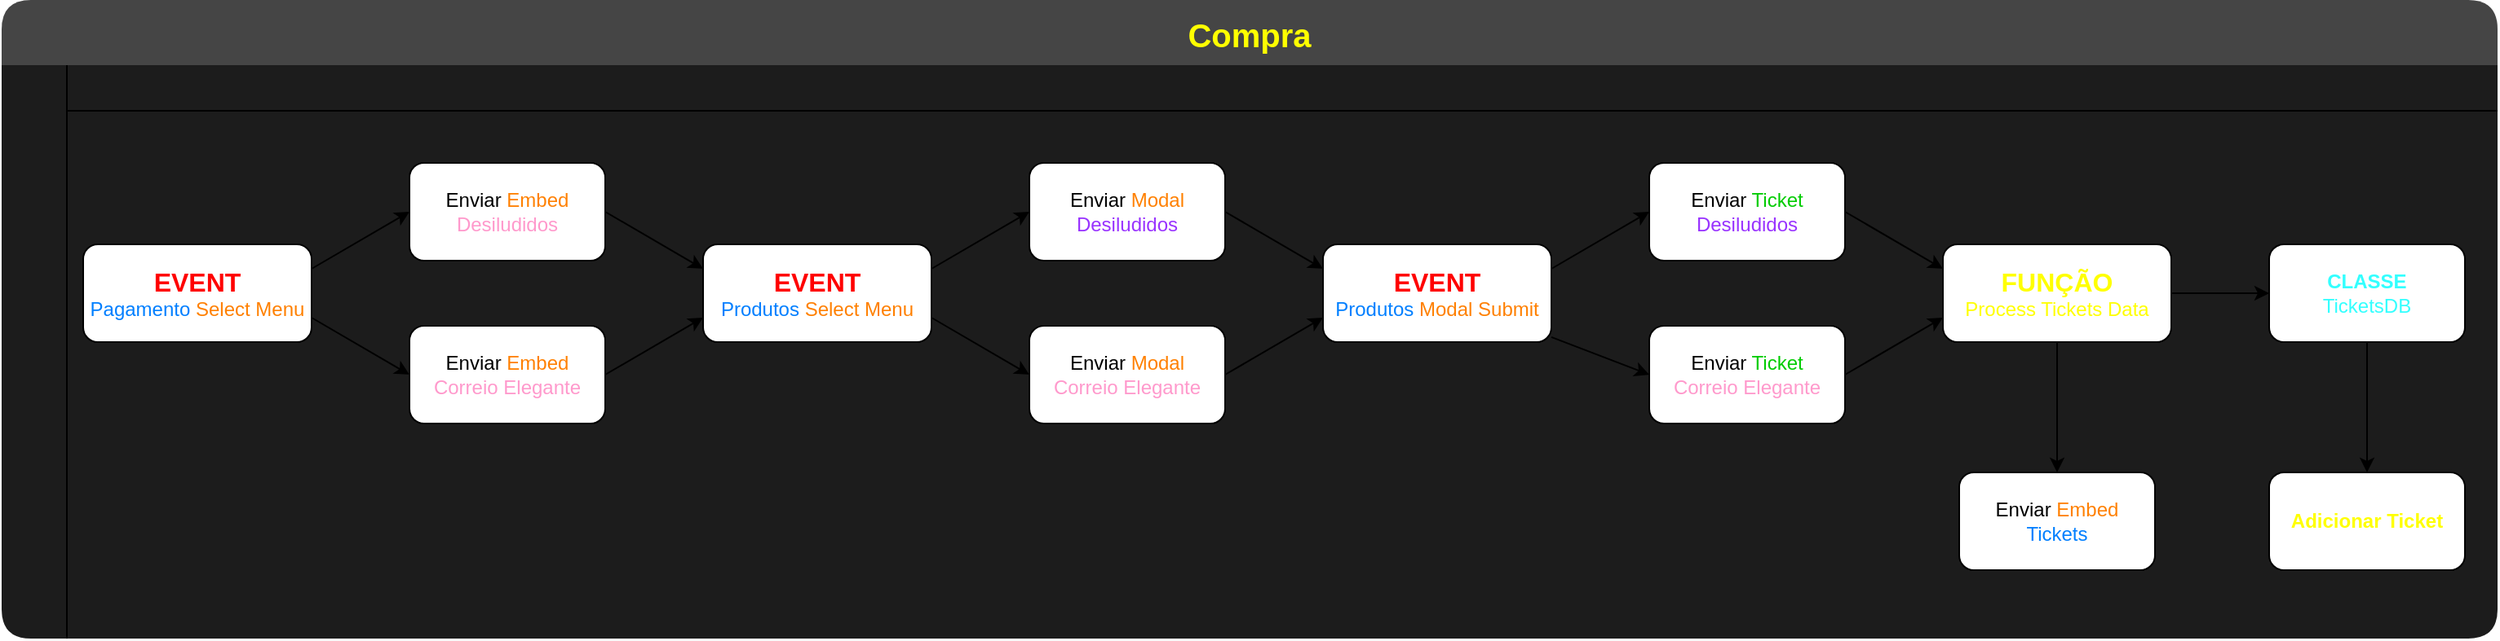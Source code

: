 <mxfile>
    <diagram id="pMWZ6sZ_lIM8D4WaLJjF" name="Page-1">
        <mxGraphModel dx="587" dy="427" grid="1" gridSize="10" guides="1" tooltips="1" connect="1" arrows="1" fold="1" page="1" pageScale="1" pageWidth="1100" pageHeight="850" math="0" shadow="0">
            <root>
                <mxCell id="0"/>
                <mxCell id="1" parent="0"/>
                <mxCell id="34" value="Compra" style="shape=table;childLayout=tableLayout;startSize=40;collapsible=0;recursiveResize=0;expand=0;rounded=1;fontSize=20;fontColor=#FFFF00;strokeColor=none;fillColor=#454545;gradientColor=none;swimlaneFillColor=#1C1C1C;fontStyle=1;swimlaneLine=0;" vertex="1" parent="1">
                    <mxGeometry x="50" y="220" width="1530" height="392" as="geometry"/>
                </mxCell>
                <mxCell id="35" value="" style="shape=tableRow;horizontal=0;swimlaneHead=0;swimlaneBody=0;top=0;left=0;bottom=0;right=0;dropTarget=0;fontStyle=0;fillColor=none;points=[[0,0.5],[1,0.5]];portConstraint=eastwest;startSize=40;collapsible=0;recursiveResize=0;expand=0;rounded=1;fontSize=12;fontColor=#FFFF00;" vertex="1" parent="34">
                    <mxGeometry y="40" width="1530" height="28" as="geometry"/>
                </mxCell>
                <mxCell id="36" value="" style="swimlane;swimlaneHead=0;swimlaneBody=0;fontStyle=0;connectable=0;fillColor=none;startSize=40;collapsible=0;recursiveResize=0;expand=0;rounded=1;fontSize=12;fontColor=#FFFF00;" vertex="1" parent="35">
                    <mxGeometry x="40" width="79" height="28" as="geometry">
                        <mxRectangle width="79" height="28" as="alternateBounds"/>
                    </mxGeometry>
                </mxCell>
                <mxCell id="37" value="" style="swimlane;swimlaneHead=0;swimlaneBody=0;fontStyle=0;connectable=0;fillColor=none;startSize=40;collapsible=0;recursiveResize=0;expand=0;rounded=1;fontSize=12;fontColor=#FFFF00;" vertex="1" parent="35">
                    <mxGeometry x="119" width="78" height="28" as="geometry">
                        <mxRectangle width="78" height="28" as="alternateBounds"/>
                    </mxGeometry>
                </mxCell>
                <mxCell id="38" value="" style="swimlane;swimlaneHead=0;swimlaneBody=0;fontStyle=0;connectable=0;fillColor=none;startSize=40;collapsible=0;recursiveResize=0;expand=0;rounded=1;fontSize=12;fontColor=#FFFF00;" vertex="1" parent="35">
                    <mxGeometry x="197" width="78" height="28" as="geometry">
                        <mxRectangle width="78" height="28" as="alternateBounds"/>
                    </mxGeometry>
                </mxCell>
                <mxCell id="39" value="" style="swimlane;swimlaneHead=0;swimlaneBody=0;fontStyle=0;connectable=0;fillColor=none;startSize=40;collapsible=0;recursiveResize=0;expand=0;rounded=1;fontSize=12;fontColor=#FFFF00;" vertex="1" parent="35">
                    <mxGeometry x="275" width="78" height="28" as="geometry">
                        <mxRectangle width="78" height="28" as="alternateBounds"/>
                    </mxGeometry>
                </mxCell>
                <mxCell id="40" value="" style="swimlane;swimlaneHead=0;swimlaneBody=0;fontStyle=0;connectable=0;fillColor=none;startSize=40;collapsible=0;recursiveResize=0;expand=0;rounded=1;fontSize=12;fontColor=#FFFF00;" vertex="1" parent="35">
                    <mxGeometry x="353" width="79" height="28" as="geometry">
                        <mxRectangle width="79" height="28" as="alternateBounds"/>
                    </mxGeometry>
                </mxCell>
                <mxCell id="41" value="" style="swimlane;swimlaneHead=0;swimlaneBody=0;fontStyle=0;connectable=0;fillColor=none;startSize=40;collapsible=0;recursiveResize=0;expand=0;rounded=1;fontSize=12;fontColor=#FFFF00;" vertex="1" parent="35">
                    <mxGeometry x="432" width="78" height="28" as="geometry">
                        <mxRectangle width="78" height="28" as="alternateBounds"/>
                    </mxGeometry>
                </mxCell>
                <mxCell id="42" value="" style="swimlane;swimlaneHead=0;swimlaneBody=0;fontStyle=0;connectable=0;fillColor=none;startSize=40;collapsible=0;recursiveResize=0;expand=0;rounded=1;fontSize=12;fontColor=#FFFF00;" vertex="1" parent="35">
                    <mxGeometry x="510" width="13" height="28" as="geometry">
                        <mxRectangle width="13" height="28" as="alternateBounds"/>
                    </mxGeometry>
                </mxCell>
                <mxCell id="43" value="" style="swimlane;swimlaneHead=0;swimlaneBody=0;fontStyle=0;connectable=0;fillColor=none;startSize=40;collapsible=0;recursiveResize=0;expand=0;rounded=1;fontSize=12;fontColor=#FFFF00;" vertex="1" parent="35">
                    <mxGeometry x="523" width="145" height="28" as="geometry">
                        <mxRectangle width="145" height="28" as="alternateBounds"/>
                    </mxGeometry>
                </mxCell>
                <mxCell id="44" value="" style="swimlane;swimlaneHead=0;swimlaneBody=0;fontStyle=0;connectable=0;fillColor=none;startSize=40;collapsible=0;recursiveResize=0;expand=0;rounded=1;fontSize=12;fontColor=#FFFF00;" vertex="1" parent="35">
                    <mxGeometry x="668" width="78" height="28" as="geometry">
                        <mxRectangle width="78" height="28" as="alternateBounds"/>
                    </mxGeometry>
                </mxCell>
                <mxCell id="45" value="" style="swimlane;swimlaneHead=0;swimlaneBody=0;fontStyle=0;connectable=0;fillColor=none;startSize=40;collapsible=0;recursiveResize=0;expand=0;rounded=1;fontSize=12;fontColor=#FFFF00;" vertex="1" parent="35">
                    <mxGeometry x="746" width="78" height="28" as="geometry">
                        <mxRectangle width="78" height="28" as="alternateBounds"/>
                    </mxGeometry>
                </mxCell>
                <mxCell id="46" value="" style="swimlane;swimlaneHead=0;swimlaneBody=0;fontStyle=0;connectable=0;fillColor=none;startSize=40;collapsible=0;recursiveResize=0;expand=0;rounded=1;fontSize=12;fontColor=#FFFF00;" vertex="1" parent="35">
                    <mxGeometry x="824" width="78" height="28" as="geometry">
                        <mxRectangle width="78" height="28" as="alternateBounds"/>
                    </mxGeometry>
                </mxCell>
                <mxCell id="47" value="" style="swimlane;swimlaneHead=0;swimlaneBody=0;fontStyle=0;connectable=0;fillColor=none;startSize=40;collapsible=0;recursiveResize=0;expand=0;rounded=1;fontSize=12;fontColor=#FFFF00;" vertex="1" parent="35">
                    <mxGeometry x="902" width="79" height="28" as="geometry">
                        <mxRectangle width="79" height="28" as="alternateBounds"/>
                    </mxGeometry>
                </mxCell>
                <mxCell id="48" value="" style="swimlane;swimlaneHead=0;swimlaneBody=0;fontStyle=0;connectable=0;fillColor=none;startSize=40;collapsible=0;recursiveResize=0;expand=0;rounded=1;fontSize=12;fontColor=#FFFF00;" vertex="1" parent="35">
                    <mxGeometry x="981" width="79" height="28" as="geometry">
                        <mxRectangle width="79" height="28" as="alternateBounds"/>
                    </mxGeometry>
                </mxCell>
                <mxCell id="49" value="" style="swimlane;swimlaneHead=0;swimlaneBody=0;fontStyle=0;connectable=0;fillColor=none;startSize=40;collapsible=0;recursiveResize=0;expand=0;rounded=1;fontSize=12;fontColor=#FFFF00;" vertex="1" parent="35">
                    <mxGeometry x="1060" width="78" height="28" as="geometry">
                        <mxRectangle width="78" height="28" as="alternateBounds"/>
                    </mxGeometry>
                </mxCell>
                <mxCell id="50" value="" style="swimlane;swimlaneHead=0;swimlaneBody=0;fontStyle=0;connectable=0;fillColor=none;startSize=40;collapsible=0;recursiveResize=0;expand=0;rounded=1;fontSize=12;fontColor=#FFFF00;" vertex="1" parent="35">
                    <mxGeometry x="1138" width="79" height="28" as="geometry">
                        <mxRectangle width="79" height="28" as="alternateBounds"/>
                    </mxGeometry>
                </mxCell>
                <mxCell id="51" value="" style="swimlane;swimlaneHead=0;swimlaneBody=0;fontStyle=0;connectable=0;fillColor=none;startSize=40;collapsible=0;recursiveResize=0;expand=0;rounded=1;fontSize=12;fontColor=#FFFF00;" vertex="1" parent="35">
                    <mxGeometry x="1217" width="78" height="28" as="geometry">
                        <mxRectangle width="78" height="28" as="alternateBounds"/>
                    </mxGeometry>
                </mxCell>
                <mxCell id="52" value="" style="swimlane;swimlaneHead=0;swimlaneBody=0;fontStyle=0;connectable=0;fillColor=none;startSize=40;collapsible=0;recursiveResize=0;expand=0;rounded=1;fontSize=12;fontColor=#FFFF00;" vertex="1" parent="35">
                    <mxGeometry x="1295" width="78" height="28" as="geometry">
                        <mxRectangle width="78" height="28" as="alternateBounds"/>
                    </mxGeometry>
                </mxCell>
                <mxCell id="53" value="" style="swimlane;swimlaneHead=0;swimlaneBody=0;fontStyle=0;connectable=0;fillColor=none;startSize=40;collapsible=0;recursiveResize=0;expand=0;rounded=1;fontSize=12;fontColor=#FFFF00;" vertex="1" parent="35">
                    <mxGeometry x="1373" width="78" height="28" as="geometry">
                        <mxRectangle width="78" height="28" as="alternateBounds"/>
                    </mxGeometry>
                </mxCell>
                <mxCell id="54" value="" style="swimlane;swimlaneHead=0;swimlaneBody=0;fontStyle=0;connectable=0;fillColor=none;startSize=40;collapsible=0;recursiveResize=0;expand=0;rounded=1;fontSize=12;fontColor=#FFFF00;" vertex="1" parent="35">
                    <mxGeometry x="1451" width="79" height="28" as="geometry">
                        <mxRectangle width="79" height="28" as="alternateBounds"/>
                    </mxGeometry>
                </mxCell>
                <mxCell id="55" value="" style="shape=tableRow;horizontal=0;swimlaneHead=0;swimlaneBody=0;top=0;left=0;bottom=0;right=0;dropTarget=0;fontStyle=0;fillColor=none;points=[[0,0.5],[1,0.5]];portConstraint=eastwest;startSize=40;collapsible=0;recursiveResize=0;expand=0;rounded=1;fontSize=12;fontColor=#FFFF00;" vertex="1" parent="34">
                    <mxGeometry y="68" width="1530" height="27" as="geometry"/>
                </mxCell>
                <mxCell id="56" value="" style="swimlane;swimlaneHead=0;swimlaneBody=0;fontStyle=0;connectable=0;fillColor=none;startSize=0;collapsible=0;recursiveResize=0;expand=0;rounded=1;fontSize=12;fontColor=#FFFF00;" vertex="1" parent="55">
                    <mxGeometry x="40" width="79" height="27" as="geometry">
                        <mxRectangle width="79" height="27" as="alternateBounds"/>
                    </mxGeometry>
                </mxCell>
                <mxCell id="57" value="" style="swimlane;swimlaneHead=0;swimlaneBody=0;fontStyle=0;connectable=0;fillColor=none;startSize=0;collapsible=0;recursiveResize=0;expand=0;rounded=1;fontSize=12;fontColor=#FFFF00;" vertex="1" parent="55">
                    <mxGeometry x="119" width="78" height="27" as="geometry">
                        <mxRectangle width="78" height="27" as="alternateBounds"/>
                    </mxGeometry>
                </mxCell>
                <mxCell id="58" value="" style="swimlane;swimlaneHead=0;swimlaneBody=0;fontStyle=0;connectable=0;fillColor=none;startSize=0;collapsible=0;recursiveResize=0;expand=0;rounded=1;fontSize=12;fontColor=#FFFF00;" vertex="1" parent="55">
                    <mxGeometry x="197" width="78" height="27" as="geometry">
                        <mxRectangle width="78" height="27" as="alternateBounds"/>
                    </mxGeometry>
                </mxCell>
                <mxCell id="59" value="" style="swimlane;swimlaneHead=0;swimlaneBody=0;fontStyle=0;connectable=0;fillColor=none;startSize=0;collapsible=0;recursiveResize=0;expand=0;rounded=1;fontSize=12;fontColor=#FFFF00;" vertex="1" parent="55">
                    <mxGeometry x="275" width="78" height="27" as="geometry">
                        <mxRectangle width="78" height="27" as="alternateBounds"/>
                    </mxGeometry>
                </mxCell>
                <mxCell id="60" value="" style="swimlane;swimlaneHead=0;swimlaneBody=0;fontStyle=0;connectable=0;fillColor=none;startSize=0;collapsible=0;recursiveResize=0;expand=0;rounded=1;fontSize=12;fontColor=#FFFF00;" vertex="1" parent="55">
                    <mxGeometry x="353" width="79" height="27" as="geometry">
                        <mxRectangle width="79" height="27" as="alternateBounds"/>
                    </mxGeometry>
                </mxCell>
                <mxCell id="61" value="" style="swimlane;swimlaneHead=0;swimlaneBody=0;fontStyle=0;connectable=0;fillColor=none;startSize=0;collapsible=0;recursiveResize=0;expand=0;rounded=1;fontSize=12;fontColor=#FFFF00;" vertex="1" parent="55">
                    <mxGeometry x="432" width="78" height="27" as="geometry">
                        <mxRectangle width="78" height="27" as="alternateBounds"/>
                    </mxGeometry>
                </mxCell>
                <mxCell id="62" value="" style="swimlane;swimlaneHead=0;swimlaneBody=0;fontStyle=0;connectable=0;fillColor=none;startSize=0;collapsible=0;recursiveResize=0;expand=0;rounded=1;fontSize=12;fontColor=#FFFF00;" vertex="1" parent="55">
                    <mxGeometry x="510" width="13" height="27" as="geometry">
                        <mxRectangle width="13" height="27" as="alternateBounds"/>
                    </mxGeometry>
                </mxCell>
                <mxCell id="63" value="" style="swimlane;swimlaneHead=0;swimlaneBody=0;fontStyle=0;connectable=0;fillColor=none;startSize=0;collapsible=0;recursiveResize=0;expand=0;rounded=1;fontSize=12;fontColor=#FFFF00;" vertex="1" parent="55">
                    <mxGeometry x="523" width="145" height="27" as="geometry">
                        <mxRectangle width="145" height="27" as="alternateBounds"/>
                    </mxGeometry>
                </mxCell>
                <mxCell id="64" value="" style="swimlane;swimlaneHead=0;swimlaneBody=0;fontStyle=0;connectable=0;fillColor=none;startSize=0;collapsible=0;recursiveResize=0;expand=0;rounded=1;fontSize=12;fontColor=#FFFF00;" vertex="1" parent="55">
                    <mxGeometry x="668" width="78" height="27" as="geometry">
                        <mxRectangle width="78" height="27" as="alternateBounds"/>
                    </mxGeometry>
                </mxCell>
                <mxCell id="65" value="" style="swimlane;swimlaneHead=0;swimlaneBody=0;fontStyle=0;connectable=0;fillColor=none;startSize=0;collapsible=0;recursiveResize=0;expand=0;rounded=1;fontSize=12;fontColor=#FFFF00;" vertex="1" parent="55">
                    <mxGeometry x="746" width="78" height="27" as="geometry">
                        <mxRectangle width="78" height="27" as="alternateBounds"/>
                    </mxGeometry>
                </mxCell>
                <mxCell id="66" value="" style="swimlane;swimlaneHead=0;swimlaneBody=0;fontStyle=0;connectable=0;fillColor=none;startSize=0;collapsible=0;recursiveResize=0;expand=0;rounded=1;fontSize=12;fontColor=#FFFF00;" vertex="1" parent="55">
                    <mxGeometry x="824" width="78" height="27" as="geometry">
                        <mxRectangle width="78" height="27" as="alternateBounds"/>
                    </mxGeometry>
                </mxCell>
                <mxCell id="67" value="" style="swimlane;swimlaneHead=0;swimlaneBody=0;fontStyle=0;connectable=0;fillColor=none;startSize=0;collapsible=0;recursiveResize=0;expand=0;rounded=1;fontSize=12;fontColor=#FFFF00;" vertex="1" parent="55">
                    <mxGeometry x="902" width="79" height="27" as="geometry">
                        <mxRectangle width="79" height="27" as="alternateBounds"/>
                    </mxGeometry>
                </mxCell>
                <mxCell id="68" value="" style="swimlane;swimlaneHead=0;swimlaneBody=0;fontStyle=0;connectable=0;fillColor=none;startSize=0;collapsible=0;recursiveResize=0;expand=0;rounded=1;fontSize=12;fontColor=#FFFF00;" vertex="1" parent="55">
                    <mxGeometry x="981" width="79" height="27" as="geometry">
                        <mxRectangle width="79" height="27" as="alternateBounds"/>
                    </mxGeometry>
                </mxCell>
                <mxCell id="69" value="" style="swimlane;swimlaneHead=0;swimlaneBody=0;fontStyle=0;connectable=0;fillColor=none;startSize=0;collapsible=0;recursiveResize=0;expand=0;rounded=1;fontSize=12;fontColor=#FFFF00;" vertex="1" parent="55">
                    <mxGeometry x="1060" width="78" height="27" as="geometry">
                        <mxRectangle width="78" height="27" as="alternateBounds"/>
                    </mxGeometry>
                </mxCell>
                <mxCell id="70" value="" style="swimlane;swimlaneHead=0;swimlaneBody=0;fontStyle=0;connectable=0;fillColor=none;startSize=0;collapsible=0;recursiveResize=0;expand=0;rounded=1;fontSize=12;fontColor=#FFFF00;" vertex="1" parent="55">
                    <mxGeometry x="1138" width="79" height="27" as="geometry">
                        <mxRectangle width="79" height="27" as="alternateBounds"/>
                    </mxGeometry>
                </mxCell>
                <mxCell id="71" value="" style="swimlane;swimlaneHead=0;swimlaneBody=0;fontStyle=0;connectable=0;fillColor=none;startSize=0;collapsible=0;recursiveResize=0;expand=0;rounded=1;fontSize=12;fontColor=#FFFF00;" vertex="1" parent="55">
                    <mxGeometry x="1217" width="78" height="27" as="geometry">
                        <mxRectangle width="78" height="27" as="alternateBounds"/>
                    </mxGeometry>
                </mxCell>
                <mxCell id="72" value="" style="swimlane;swimlaneHead=0;swimlaneBody=0;fontStyle=0;connectable=0;fillColor=none;startSize=0;collapsible=0;recursiveResize=0;expand=0;rounded=1;fontSize=12;fontColor=#FFFF00;" vertex="1" parent="55">
                    <mxGeometry x="1295" width="78" height="27" as="geometry">
                        <mxRectangle width="78" height="27" as="alternateBounds"/>
                    </mxGeometry>
                </mxCell>
                <mxCell id="73" value="" style="swimlane;swimlaneHead=0;swimlaneBody=0;fontStyle=0;connectable=0;fillColor=none;startSize=0;collapsible=0;recursiveResize=0;expand=0;rounded=1;fontSize=12;fontColor=#FFFF00;" vertex="1" parent="55">
                    <mxGeometry x="1373" width="78" height="27" as="geometry">
                        <mxRectangle width="78" height="27" as="alternateBounds"/>
                    </mxGeometry>
                </mxCell>
                <mxCell id="74" value="" style="swimlane;swimlaneHead=0;swimlaneBody=0;fontStyle=0;connectable=0;fillColor=none;startSize=0;collapsible=0;recursiveResize=0;expand=0;rounded=1;fontSize=12;fontColor=#FFFF00;" vertex="1" parent="55">
                    <mxGeometry x="1451" width="79" height="27" as="geometry">
                        <mxRectangle width="79" height="27" as="alternateBounds"/>
                    </mxGeometry>
                </mxCell>
                <mxCell id="75" value="" style="shape=tableRow;horizontal=0;swimlaneHead=0;swimlaneBody=0;top=0;left=0;bottom=0;right=0;dropTarget=0;fontStyle=0;fillColor=none;points=[[0,0.5],[1,0.5]];portConstraint=eastwest;startSize=40;collapsible=0;recursiveResize=0;expand=0;rounded=1;fontSize=12;fontColor=#FFFF00;" vertex="1" parent="34">
                    <mxGeometry y="95" width="1530" height="28" as="geometry"/>
                </mxCell>
                <mxCell id="76" value="" style="swimlane;swimlaneHead=0;swimlaneBody=0;fontStyle=0;connectable=0;fillColor=none;startSize=0;collapsible=0;recursiveResize=0;expand=0;rounded=1;fontSize=12;fontColor=#FFFF00;" vertex="1" parent="75">
                    <mxGeometry x="40" width="79" height="28" as="geometry">
                        <mxRectangle width="79" height="28" as="alternateBounds"/>
                    </mxGeometry>
                </mxCell>
                <mxCell id="77" value="" style="swimlane;swimlaneHead=0;swimlaneBody=0;fontStyle=0;connectable=0;fillColor=none;startSize=0;collapsible=0;recursiveResize=0;expand=0;rounded=1;fontSize=12;fontColor=#FFFF00;" vertex="1" parent="75">
                    <mxGeometry x="119" width="78" height="28" as="geometry">
                        <mxRectangle width="78" height="28" as="alternateBounds"/>
                    </mxGeometry>
                </mxCell>
                <mxCell id="78" value="" style="swimlane;swimlaneHead=0;swimlaneBody=0;fontStyle=0;connectable=0;fillColor=none;startSize=0;collapsible=0;recursiveResize=0;expand=0;rounded=1;fontSize=12;fontColor=#FFFF00;" vertex="1" parent="75">
                    <mxGeometry x="197" width="78" height="28" as="geometry">
                        <mxRectangle width="78" height="28" as="alternateBounds"/>
                    </mxGeometry>
                </mxCell>
                <mxCell id="79" value="" style="swimlane;swimlaneHead=0;swimlaneBody=0;fontStyle=0;connectable=0;fillColor=none;startSize=0;collapsible=0;recursiveResize=0;expand=0;rounded=1;fontSize=12;fontColor=#FFFF00;" vertex="1" parent="75">
                    <mxGeometry x="275" width="78" height="28" as="geometry">
                        <mxRectangle width="78" height="28" as="alternateBounds"/>
                    </mxGeometry>
                </mxCell>
                <mxCell id="80" value="" style="swimlane;swimlaneHead=0;swimlaneBody=0;fontStyle=0;connectable=0;fillColor=none;startSize=0;collapsible=0;recursiveResize=0;expand=0;rounded=1;fontSize=12;fontColor=#FFFF00;" vertex="1" parent="75">
                    <mxGeometry x="353" width="79" height="28" as="geometry">
                        <mxRectangle width="79" height="28" as="alternateBounds"/>
                    </mxGeometry>
                </mxCell>
                <mxCell id="81" value="" style="swimlane;swimlaneHead=0;swimlaneBody=0;fontStyle=0;connectable=0;fillColor=none;startSize=0;collapsible=0;recursiveResize=0;expand=0;rounded=1;fontSize=12;fontColor=#FFFF00;" vertex="1" parent="75">
                    <mxGeometry x="432" width="78" height="28" as="geometry">
                        <mxRectangle width="78" height="28" as="alternateBounds"/>
                    </mxGeometry>
                </mxCell>
                <mxCell id="82" value="" style="swimlane;swimlaneHead=0;swimlaneBody=0;fontStyle=0;connectable=0;fillColor=none;startSize=0;collapsible=0;recursiveResize=0;expand=0;rounded=1;fontSize=12;fontColor=#FFFF00;" vertex="1" parent="75">
                    <mxGeometry x="510" width="13" height="28" as="geometry">
                        <mxRectangle width="13" height="28" as="alternateBounds"/>
                    </mxGeometry>
                </mxCell>
                <mxCell id="83" value="" style="swimlane;swimlaneHead=0;swimlaneBody=0;fontStyle=0;connectable=0;fillColor=none;startSize=0;collapsible=0;recursiveResize=0;expand=0;rounded=1;fontSize=12;fontColor=#FFFF00;" vertex="1" parent="75">
                    <mxGeometry x="523" width="145" height="28" as="geometry">
                        <mxRectangle width="145" height="28" as="alternateBounds"/>
                    </mxGeometry>
                </mxCell>
                <mxCell id="84" value="" style="swimlane;swimlaneHead=0;swimlaneBody=0;fontStyle=0;connectable=0;fillColor=none;startSize=0;collapsible=0;recursiveResize=0;expand=0;rounded=1;fontSize=12;fontColor=#FFFF00;" vertex="1" parent="75">
                    <mxGeometry x="668" width="78" height="28" as="geometry">
                        <mxRectangle width="78" height="28" as="alternateBounds"/>
                    </mxGeometry>
                </mxCell>
                <mxCell id="85" value="" style="swimlane;swimlaneHead=0;swimlaneBody=0;fontStyle=0;connectable=0;fillColor=none;startSize=0;collapsible=0;recursiveResize=0;expand=0;rounded=1;fontSize=12;fontColor=#FFFF00;" vertex="1" parent="75">
                    <mxGeometry x="746" width="78" height="28" as="geometry">
                        <mxRectangle width="78" height="28" as="alternateBounds"/>
                    </mxGeometry>
                </mxCell>
                <mxCell id="86" value="" style="swimlane;swimlaneHead=0;swimlaneBody=0;fontStyle=0;connectable=0;fillColor=none;startSize=0;collapsible=0;recursiveResize=0;expand=0;rounded=1;fontSize=12;fontColor=#FFFF00;" vertex="1" parent="75">
                    <mxGeometry x="824" width="78" height="28" as="geometry">
                        <mxRectangle width="78" height="28" as="alternateBounds"/>
                    </mxGeometry>
                </mxCell>
                <mxCell id="87" value="" style="swimlane;swimlaneHead=0;swimlaneBody=0;fontStyle=0;connectable=0;fillColor=none;startSize=0;collapsible=0;recursiveResize=0;expand=0;rounded=1;fontSize=12;fontColor=#FFFF00;" vertex="1" parent="75">
                    <mxGeometry x="902" width="79" height="28" as="geometry">
                        <mxRectangle width="79" height="28" as="alternateBounds"/>
                    </mxGeometry>
                </mxCell>
                <mxCell id="88" value="" style="swimlane;swimlaneHead=0;swimlaneBody=0;fontStyle=0;connectable=0;fillColor=none;startSize=0;collapsible=0;recursiveResize=0;expand=0;rounded=1;fontSize=12;fontColor=#FFFF00;" vertex="1" parent="75">
                    <mxGeometry x="981" width="79" height="28" as="geometry">
                        <mxRectangle width="79" height="28" as="alternateBounds"/>
                    </mxGeometry>
                </mxCell>
                <mxCell id="89" value="" style="swimlane;swimlaneHead=0;swimlaneBody=0;fontStyle=0;connectable=0;fillColor=none;startSize=0;collapsible=0;recursiveResize=0;expand=0;rounded=1;fontSize=12;fontColor=#FFFF00;" vertex="1" parent="75">
                    <mxGeometry x="1060" width="78" height="28" as="geometry">
                        <mxRectangle width="78" height="28" as="alternateBounds"/>
                    </mxGeometry>
                </mxCell>
                <mxCell id="90" value="" style="swimlane;swimlaneHead=0;swimlaneBody=0;fontStyle=0;connectable=0;fillColor=none;startSize=0;collapsible=0;recursiveResize=0;expand=0;rounded=1;fontSize=12;fontColor=#FFFF00;" vertex="1" parent="75">
                    <mxGeometry x="1138" width="79" height="28" as="geometry">
                        <mxRectangle width="79" height="28" as="alternateBounds"/>
                    </mxGeometry>
                </mxCell>
                <mxCell id="91" value="" style="swimlane;swimlaneHead=0;swimlaneBody=0;fontStyle=0;connectable=0;fillColor=none;startSize=0;collapsible=0;recursiveResize=0;expand=0;rounded=1;fontSize=12;fontColor=#FFFF00;" vertex="1" parent="75">
                    <mxGeometry x="1217" width="78" height="28" as="geometry">
                        <mxRectangle width="78" height="28" as="alternateBounds"/>
                    </mxGeometry>
                </mxCell>
                <mxCell id="92" value="" style="swimlane;swimlaneHead=0;swimlaneBody=0;fontStyle=0;connectable=0;fillColor=none;startSize=0;collapsible=0;recursiveResize=0;expand=0;rounded=1;fontSize=12;fontColor=#FFFF00;" vertex="1" parent="75">
                    <mxGeometry x="1295" width="78" height="28" as="geometry">
                        <mxRectangle width="78" height="28" as="alternateBounds"/>
                    </mxGeometry>
                </mxCell>
                <mxCell id="93" value="" style="swimlane;swimlaneHead=0;swimlaneBody=0;fontStyle=0;connectable=0;fillColor=none;startSize=0;collapsible=0;recursiveResize=0;expand=0;rounded=1;fontSize=12;fontColor=#FFFF00;" vertex="1" parent="75">
                    <mxGeometry x="1373" width="78" height="28" as="geometry">
                        <mxRectangle width="78" height="28" as="alternateBounds"/>
                    </mxGeometry>
                </mxCell>
                <mxCell id="94" value="" style="swimlane;swimlaneHead=0;swimlaneBody=0;fontStyle=0;connectable=0;fillColor=none;startSize=0;collapsible=0;recursiveResize=0;expand=0;rounded=1;fontSize=12;fontColor=#FFFF00;" vertex="1" parent="75">
                    <mxGeometry x="1451" width="79" height="28" as="geometry">
                        <mxRectangle width="79" height="28" as="alternateBounds"/>
                    </mxGeometry>
                </mxCell>
                <mxCell id="95" value="" style="shape=tableRow;horizontal=0;swimlaneHead=0;swimlaneBody=0;top=0;left=0;bottom=0;right=0;dropTarget=0;fontStyle=0;fillColor=none;points=[[0,0.5],[1,0.5]];portConstraint=eastwest;startSize=40;collapsible=0;recursiveResize=0;expand=0;rounded=1;fontSize=12;fontColor=#FFFF00;" vertex="1" parent="34">
                    <mxGeometry y="123" width="1530" height="27" as="geometry"/>
                </mxCell>
                <mxCell id="96" value="" style="swimlane;swimlaneHead=0;swimlaneBody=0;fontStyle=0;connectable=0;fillColor=none;startSize=0;collapsible=0;recursiveResize=0;expand=0;rounded=1;fontSize=12;fontColor=#FFFF00;" vertex="1" parent="95">
                    <mxGeometry x="40" width="79" height="27" as="geometry">
                        <mxRectangle width="79" height="27" as="alternateBounds"/>
                    </mxGeometry>
                </mxCell>
                <mxCell id="97" value="" style="swimlane;swimlaneHead=0;swimlaneBody=0;fontStyle=0;connectable=0;fillColor=none;startSize=0;collapsible=0;recursiveResize=0;expand=0;rounded=1;fontSize=12;fontColor=#FFFF00;" vertex="1" parent="95">
                    <mxGeometry x="119" width="78" height="27" as="geometry">
                        <mxRectangle width="78" height="27" as="alternateBounds"/>
                    </mxGeometry>
                </mxCell>
                <mxCell id="98" value="" style="swimlane;swimlaneHead=0;swimlaneBody=0;fontStyle=0;connectable=0;fillColor=none;startSize=0;collapsible=0;recursiveResize=0;expand=0;rounded=1;fontSize=12;fontColor=#FFFF00;" vertex="1" parent="95">
                    <mxGeometry x="197" width="78" height="27" as="geometry">
                        <mxRectangle width="78" height="27" as="alternateBounds"/>
                    </mxGeometry>
                </mxCell>
                <mxCell id="99" value="" style="swimlane;swimlaneHead=0;swimlaneBody=0;fontStyle=0;connectable=0;fillColor=none;startSize=0;collapsible=0;recursiveResize=0;expand=0;rounded=1;fontSize=12;fontColor=#FFFF00;" vertex="1" parent="95">
                    <mxGeometry x="275" width="78" height="27" as="geometry">
                        <mxRectangle width="78" height="27" as="alternateBounds"/>
                    </mxGeometry>
                </mxCell>
                <mxCell id="100" value="" style="swimlane;swimlaneHead=0;swimlaneBody=0;fontStyle=0;connectable=0;fillColor=none;startSize=0;collapsible=0;recursiveResize=0;expand=0;rounded=1;fontSize=12;fontColor=#FFFF00;" vertex="1" parent="95">
                    <mxGeometry x="353" width="79" height="27" as="geometry">
                        <mxRectangle width="79" height="27" as="alternateBounds"/>
                    </mxGeometry>
                </mxCell>
                <mxCell id="101" value="" style="swimlane;swimlaneHead=0;swimlaneBody=0;fontStyle=0;connectable=0;fillColor=none;startSize=0;collapsible=0;recursiveResize=0;expand=0;rounded=1;fontSize=12;fontColor=#FFFF00;" vertex="1" parent="95">
                    <mxGeometry x="432" width="78" height="27" as="geometry">
                        <mxRectangle width="78" height="27" as="alternateBounds"/>
                    </mxGeometry>
                </mxCell>
                <mxCell id="102" value="" style="swimlane;swimlaneHead=0;swimlaneBody=0;fontStyle=0;connectable=0;fillColor=none;startSize=0;collapsible=0;recursiveResize=0;expand=0;rounded=1;fontSize=12;fontColor=#FFFF00;" vertex="1" parent="95">
                    <mxGeometry x="510" width="13" height="27" as="geometry">
                        <mxRectangle width="13" height="27" as="alternateBounds"/>
                    </mxGeometry>
                </mxCell>
                <mxCell id="103" value="" style="swimlane;swimlaneHead=0;swimlaneBody=0;fontStyle=0;connectable=0;fillColor=none;startSize=0;collapsible=0;recursiveResize=0;expand=0;rounded=1;fontSize=12;fontColor=#FFFF00;" vertex="1" parent="95">
                    <mxGeometry x="523" width="145" height="27" as="geometry">
                        <mxRectangle width="145" height="27" as="alternateBounds"/>
                    </mxGeometry>
                </mxCell>
                <mxCell id="104" value="" style="swimlane;swimlaneHead=0;swimlaneBody=0;fontStyle=0;connectable=0;fillColor=none;startSize=0;collapsible=0;recursiveResize=0;expand=0;rounded=1;fontSize=12;fontColor=#FFFF00;" vertex="1" parent="95">
                    <mxGeometry x="668" width="78" height="27" as="geometry">
                        <mxRectangle width="78" height="27" as="alternateBounds"/>
                    </mxGeometry>
                </mxCell>
                <mxCell id="105" value="" style="swimlane;swimlaneHead=0;swimlaneBody=0;fontStyle=0;connectable=0;fillColor=none;startSize=0;collapsible=0;recursiveResize=0;expand=0;rounded=1;fontSize=12;fontColor=#FFFF00;" vertex="1" parent="95">
                    <mxGeometry x="746" width="78" height="27" as="geometry">
                        <mxRectangle width="78" height="27" as="alternateBounds"/>
                    </mxGeometry>
                </mxCell>
                <mxCell id="106" value="" style="swimlane;swimlaneHead=0;swimlaneBody=0;fontStyle=0;connectable=0;fillColor=none;startSize=0;collapsible=0;recursiveResize=0;expand=0;rounded=1;fontSize=12;fontColor=#FFFF00;" vertex="1" parent="95">
                    <mxGeometry x="824" width="78" height="27" as="geometry">
                        <mxRectangle width="78" height="27" as="alternateBounds"/>
                    </mxGeometry>
                </mxCell>
                <mxCell id="107" value="" style="swimlane;swimlaneHead=0;swimlaneBody=0;fontStyle=0;connectable=0;fillColor=none;startSize=0;collapsible=0;recursiveResize=0;expand=0;rounded=1;fontSize=12;fontColor=#FFFF00;" vertex="1" parent="95">
                    <mxGeometry x="902" width="79" height="27" as="geometry">
                        <mxRectangle width="79" height="27" as="alternateBounds"/>
                    </mxGeometry>
                </mxCell>
                <mxCell id="108" value="" style="swimlane;swimlaneHead=0;swimlaneBody=0;fontStyle=0;connectable=0;fillColor=none;startSize=0;collapsible=0;recursiveResize=0;expand=0;rounded=1;fontSize=12;fontColor=#FFFF00;" vertex="1" parent="95">
                    <mxGeometry x="981" width="79" height="27" as="geometry">
                        <mxRectangle width="79" height="27" as="alternateBounds"/>
                    </mxGeometry>
                </mxCell>
                <mxCell id="109" value="" style="swimlane;swimlaneHead=0;swimlaneBody=0;fontStyle=0;connectable=0;fillColor=none;startSize=0;collapsible=0;recursiveResize=0;expand=0;rounded=1;fontSize=12;fontColor=#FFFF00;" vertex="1" parent="95">
                    <mxGeometry x="1060" width="78" height="27" as="geometry">
                        <mxRectangle width="78" height="27" as="alternateBounds"/>
                    </mxGeometry>
                </mxCell>
                <mxCell id="110" value="" style="swimlane;swimlaneHead=0;swimlaneBody=0;fontStyle=0;connectable=0;fillColor=none;startSize=0;collapsible=0;recursiveResize=0;expand=0;rounded=1;fontSize=12;fontColor=#FFFF00;" vertex="1" parent="95">
                    <mxGeometry x="1138" width="79" height="27" as="geometry">
                        <mxRectangle width="79" height="27" as="alternateBounds"/>
                    </mxGeometry>
                </mxCell>
                <mxCell id="111" value="" style="swimlane;swimlaneHead=0;swimlaneBody=0;fontStyle=0;connectable=0;fillColor=none;startSize=0;collapsible=0;recursiveResize=0;expand=0;rounded=1;fontSize=12;fontColor=#FFFF00;" vertex="1" parent="95">
                    <mxGeometry x="1217" width="78" height="27" as="geometry">
                        <mxRectangle width="78" height="27" as="alternateBounds"/>
                    </mxGeometry>
                </mxCell>
                <mxCell id="112" value="" style="swimlane;swimlaneHead=0;swimlaneBody=0;fontStyle=0;connectable=0;fillColor=none;startSize=0;collapsible=0;recursiveResize=0;expand=0;rounded=1;fontSize=12;fontColor=#FFFF00;" vertex="1" parent="95">
                    <mxGeometry x="1295" width="78" height="27" as="geometry">
                        <mxRectangle width="78" height="27" as="alternateBounds"/>
                    </mxGeometry>
                </mxCell>
                <mxCell id="113" value="" style="swimlane;swimlaneHead=0;swimlaneBody=0;fontStyle=0;connectable=0;fillColor=none;startSize=0;collapsible=0;recursiveResize=0;expand=0;rounded=1;fontSize=12;fontColor=#FFFF00;" vertex="1" parent="95">
                    <mxGeometry x="1373" width="78" height="27" as="geometry">
                        <mxRectangle width="78" height="27" as="alternateBounds"/>
                    </mxGeometry>
                </mxCell>
                <mxCell id="114" value="" style="swimlane;swimlaneHead=0;swimlaneBody=0;fontStyle=0;connectable=0;fillColor=none;startSize=0;collapsible=0;recursiveResize=0;expand=0;rounded=1;fontSize=12;fontColor=#FFFF00;" vertex="1" parent="95">
                    <mxGeometry x="1451" width="79" height="27" as="geometry">
                        <mxRectangle width="79" height="27" as="alternateBounds"/>
                    </mxGeometry>
                </mxCell>
                <mxCell id="115" value="" style="shape=tableRow;horizontal=0;swimlaneHead=0;swimlaneBody=0;top=0;left=0;bottom=0;right=0;dropTarget=0;fontStyle=0;fillColor=none;points=[[0,0.5],[1,0.5]];portConstraint=eastwest;startSize=40;collapsible=0;recursiveResize=0;expand=0;rounded=1;fontSize=12;fontColor=#FFFF00;" vertex="1" parent="34">
                    <mxGeometry y="150" width="1530" height="27" as="geometry"/>
                </mxCell>
                <mxCell id="116" value="" style="swimlane;swimlaneHead=0;swimlaneBody=0;fontStyle=0;connectable=0;fillColor=none;startSize=0;collapsible=0;recursiveResize=0;expand=0;rounded=1;fontSize=12;fontColor=#FFFF00;" vertex="1" parent="115">
                    <mxGeometry x="40" width="79" height="27" as="geometry">
                        <mxRectangle width="79" height="27" as="alternateBounds"/>
                    </mxGeometry>
                </mxCell>
                <mxCell id="117" value="" style="swimlane;swimlaneHead=0;swimlaneBody=0;fontStyle=0;connectable=0;fillColor=none;startSize=0;collapsible=0;recursiveResize=0;expand=0;rounded=1;fontSize=12;fontColor=#FFFF00;" vertex="1" parent="115">
                    <mxGeometry x="119" width="78" height="27" as="geometry">
                        <mxRectangle width="78" height="27" as="alternateBounds"/>
                    </mxGeometry>
                </mxCell>
                <mxCell id="118" value="" style="swimlane;swimlaneHead=0;swimlaneBody=0;fontStyle=0;connectable=0;fillColor=none;startSize=0;collapsible=0;recursiveResize=0;expand=0;rounded=1;fontSize=12;fontColor=#FFFF00;" vertex="1" parent="115">
                    <mxGeometry x="197" width="78" height="27" as="geometry">
                        <mxRectangle width="78" height="27" as="alternateBounds"/>
                    </mxGeometry>
                </mxCell>
                <mxCell id="119" value="" style="swimlane;swimlaneHead=0;swimlaneBody=0;fontStyle=0;connectable=0;fillColor=none;startSize=0;collapsible=0;recursiveResize=0;expand=0;rounded=1;fontSize=12;fontColor=#FFFF00;" vertex="1" parent="115">
                    <mxGeometry x="275" width="78" height="27" as="geometry">
                        <mxRectangle width="78" height="27" as="alternateBounds"/>
                    </mxGeometry>
                </mxCell>
                <mxCell id="120" value="" style="swimlane;swimlaneHead=0;swimlaneBody=0;fontStyle=0;connectable=0;fillColor=none;startSize=0;collapsible=0;recursiveResize=0;expand=0;rounded=1;fontSize=12;fontColor=#FFFF00;" vertex="1" parent="115">
                    <mxGeometry x="353" width="79" height="27" as="geometry">
                        <mxRectangle width="79" height="27" as="alternateBounds"/>
                    </mxGeometry>
                </mxCell>
                <mxCell id="121" value="" style="swimlane;swimlaneHead=0;swimlaneBody=0;fontStyle=0;connectable=0;fillColor=none;startSize=0;collapsible=0;recursiveResize=0;expand=0;rounded=1;fontSize=12;fontColor=#FFFF00;" vertex="1" parent="115">
                    <mxGeometry x="432" width="78" height="27" as="geometry">
                        <mxRectangle width="78" height="27" as="alternateBounds"/>
                    </mxGeometry>
                </mxCell>
                <mxCell id="122" value="" style="swimlane;swimlaneHead=0;swimlaneBody=0;fontStyle=0;connectable=0;fillColor=none;startSize=0;collapsible=0;recursiveResize=0;expand=0;rounded=1;fontSize=12;fontColor=#FFFF00;" vertex="1" parent="115">
                    <mxGeometry x="510" width="13" height="27" as="geometry">
                        <mxRectangle width="13" height="27" as="alternateBounds"/>
                    </mxGeometry>
                </mxCell>
                <mxCell id="123" value="" style="swimlane;swimlaneHead=0;swimlaneBody=0;fontStyle=0;connectable=0;fillColor=none;startSize=0;collapsible=0;recursiveResize=0;expand=0;rounded=1;fontSize=12;fontColor=#FFFF00;" vertex="1" parent="115">
                    <mxGeometry x="523" width="145" height="27" as="geometry">
                        <mxRectangle width="145" height="27" as="alternateBounds"/>
                    </mxGeometry>
                </mxCell>
                <mxCell id="124" value="" style="swimlane;swimlaneHead=0;swimlaneBody=0;fontStyle=0;connectable=0;fillColor=none;startSize=0;collapsible=0;recursiveResize=0;expand=0;rounded=1;fontSize=12;fontColor=#FFFF00;" vertex="1" parent="115">
                    <mxGeometry x="668" width="78" height="27" as="geometry">
                        <mxRectangle width="78" height="27" as="alternateBounds"/>
                    </mxGeometry>
                </mxCell>
                <mxCell id="125" value="" style="swimlane;swimlaneHead=0;swimlaneBody=0;fontStyle=0;connectable=0;fillColor=none;startSize=0;collapsible=0;recursiveResize=0;expand=0;rounded=1;fontSize=12;fontColor=#FFFF00;" vertex="1" parent="115">
                    <mxGeometry x="746" width="78" height="27" as="geometry">
                        <mxRectangle width="78" height="27" as="alternateBounds"/>
                    </mxGeometry>
                </mxCell>
                <mxCell id="126" value="" style="swimlane;swimlaneHead=0;swimlaneBody=0;fontStyle=0;connectable=0;fillColor=none;startSize=0;collapsible=0;recursiveResize=0;expand=0;rounded=1;fontSize=12;fontColor=#FFFF00;" vertex="1" parent="115">
                    <mxGeometry x="824" width="78" height="27" as="geometry">
                        <mxRectangle width="78" height="27" as="alternateBounds"/>
                    </mxGeometry>
                </mxCell>
                <mxCell id="127" value="" style="swimlane;swimlaneHead=0;swimlaneBody=0;fontStyle=0;connectable=0;fillColor=none;startSize=0;collapsible=0;recursiveResize=0;expand=0;rounded=1;fontSize=12;fontColor=#FFFF00;" vertex="1" parent="115">
                    <mxGeometry x="902" width="79" height="27" as="geometry">
                        <mxRectangle width="79" height="27" as="alternateBounds"/>
                    </mxGeometry>
                </mxCell>
                <mxCell id="128" value="" style="swimlane;swimlaneHead=0;swimlaneBody=0;fontStyle=0;connectable=0;fillColor=none;startSize=0;collapsible=0;recursiveResize=0;expand=0;rounded=1;fontSize=12;fontColor=#FFFF00;" vertex="1" parent="115">
                    <mxGeometry x="981" width="79" height="27" as="geometry">
                        <mxRectangle width="79" height="27" as="alternateBounds"/>
                    </mxGeometry>
                </mxCell>
                <mxCell id="129" value="" style="swimlane;swimlaneHead=0;swimlaneBody=0;fontStyle=0;connectable=0;fillColor=none;startSize=0;collapsible=0;recursiveResize=0;expand=0;rounded=1;fontSize=12;fontColor=#FFFF00;" vertex="1" parent="115">
                    <mxGeometry x="1060" width="78" height="27" as="geometry">
                        <mxRectangle width="78" height="27" as="alternateBounds"/>
                    </mxGeometry>
                </mxCell>
                <mxCell id="130" value="" style="swimlane;swimlaneHead=0;swimlaneBody=0;fontStyle=0;connectable=0;fillColor=none;startSize=0;collapsible=0;recursiveResize=0;expand=0;rounded=1;fontSize=12;fontColor=#FFFF00;" vertex="1" parent="115">
                    <mxGeometry x="1138" width="79" height="27" as="geometry">
                        <mxRectangle width="79" height="27" as="alternateBounds"/>
                    </mxGeometry>
                </mxCell>
                <mxCell id="131" value="" style="swimlane;swimlaneHead=0;swimlaneBody=0;fontStyle=0;connectable=0;fillColor=none;startSize=0;collapsible=0;recursiveResize=0;expand=0;rounded=1;fontSize=12;fontColor=#FFFF00;" vertex="1" parent="115">
                    <mxGeometry x="1217" width="78" height="27" as="geometry">
                        <mxRectangle width="78" height="27" as="alternateBounds"/>
                    </mxGeometry>
                </mxCell>
                <mxCell id="132" value="" style="swimlane;swimlaneHead=0;swimlaneBody=0;fontStyle=0;connectable=0;fillColor=none;startSize=0;collapsible=0;recursiveResize=0;expand=0;rounded=1;fontSize=12;fontColor=#FFFF00;" vertex="1" parent="115">
                    <mxGeometry x="1295" width="78" height="27" as="geometry">
                        <mxRectangle width="78" height="27" as="alternateBounds"/>
                    </mxGeometry>
                </mxCell>
                <mxCell id="133" value="" style="swimlane;swimlaneHead=0;swimlaneBody=0;fontStyle=0;connectable=0;fillColor=none;startSize=0;collapsible=0;recursiveResize=0;expand=0;rounded=1;fontSize=12;fontColor=#FFFF00;" vertex="1" parent="115">
                    <mxGeometry x="1373" width="78" height="27" as="geometry">
                        <mxRectangle width="78" height="27" as="alternateBounds"/>
                    </mxGeometry>
                </mxCell>
                <mxCell id="134" value="" style="swimlane;swimlaneHead=0;swimlaneBody=0;fontStyle=0;connectable=0;fillColor=none;startSize=0;collapsible=0;recursiveResize=0;expand=0;rounded=1;fontSize=12;fontColor=#FFFF00;" vertex="1" parent="115">
                    <mxGeometry x="1451" width="79" height="27" as="geometry">
                        <mxRectangle width="79" height="27" as="alternateBounds"/>
                    </mxGeometry>
                </mxCell>
                <mxCell id="135" value="" style="shape=tableRow;horizontal=0;swimlaneHead=0;swimlaneBody=0;top=0;left=0;bottom=0;right=0;dropTarget=0;fontStyle=0;fillColor=none;points=[[0,0.5],[1,0.5]];portConstraint=eastwest;startSize=40;collapsible=0;recursiveResize=0;expand=0;rounded=1;fontSize=12;fontColor=#FFFF00;" vertex="1" parent="34">
                    <mxGeometry y="177" width="1530" height="28" as="geometry"/>
                </mxCell>
                <mxCell id="136" value="" style="swimlane;swimlaneHead=0;swimlaneBody=0;fontStyle=0;connectable=0;fillColor=none;startSize=0;collapsible=0;recursiveResize=0;expand=0;rounded=1;fontSize=12;fontColor=#FFFF00;" vertex="1" parent="135">
                    <mxGeometry x="40" width="79" height="28" as="geometry">
                        <mxRectangle width="79" height="28" as="alternateBounds"/>
                    </mxGeometry>
                </mxCell>
                <mxCell id="137" value="" style="swimlane;swimlaneHead=0;swimlaneBody=0;fontStyle=0;connectable=0;fillColor=none;startSize=0;collapsible=0;recursiveResize=0;expand=0;rounded=1;fontSize=12;fontColor=#FFFF00;" vertex="1" parent="135">
                    <mxGeometry x="119" width="78" height="28" as="geometry">
                        <mxRectangle width="78" height="28" as="alternateBounds"/>
                    </mxGeometry>
                </mxCell>
                <mxCell id="138" value="" style="swimlane;swimlaneHead=0;swimlaneBody=0;fontStyle=0;connectable=0;fillColor=none;startSize=0;collapsible=0;recursiveResize=0;expand=0;rounded=1;fontSize=12;fontColor=#FFFF00;" vertex="1" parent="135">
                    <mxGeometry x="197" width="78" height="28" as="geometry">
                        <mxRectangle width="78" height="28" as="alternateBounds"/>
                    </mxGeometry>
                </mxCell>
                <mxCell id="139" value="" style="swimlane;swimlaneHead=0;swimlaneBody=0;fontStyle=0;connectable=0;fillColor=none;startSize=0;collapsible=0;recursiveResize=0;expand=0;rounded=1;fontSize=12;fontColor=#FFFF00;" vertex="1" parent="135">
                    <mxGeometry x="275" width="78" height="28" as="geometry">
                        <mxRectangle width="78" height="28" as="alternateBounds"/>
                    </mxGeometry>
                </mxCell>
                <mxCell id="140" value="" style="swimlane;swimlaneHead=0;swimlaneBody=0;fontStyle=0;connectable=0;fillColor=none;startSize=0;collapsible=0;recursiveResize=0;expand=0;rounded=1;fontSize=12;fontColor=#FFFF00;" vertex="1" parent="135">
                    <mxGeometry x="353" width="79" height="28" as="geometry">
                        <mxRectangle width="79" height="28" as="alternateBounds"/>
                    </mxGeometry>
                </mxCell>
                <mxCell id="141" value="" style="swimlane;swimlaneHead=0;swimlaneBody=0;fontStyle=0;connectable=0;fillColor=none;startSize=0;collapsible=0;recursiveResize=0;expand=0;rounded=1;fontSize=12;fontColor=#FFFF00;" vertex="1" parent="135">
                    <mxGeometry x="432" width="78" height="28" as="geometry">
                        <mxRectangle width="78" height="28" as="alternateBounds"/>
                    </mxGeometry>
                </mxCell>
                <mxCell id="142" value="" style="swimlane;swimlaneHead=0;swimlaneBody=0;fontStyle=0;connectable=0;fillColor=none;startSize=0;collapsible=0;recursiveResize=0;expand=0;rounded=1;fontSize=12;fontColor=#FFFF00;" vertex="1" parent="135">
                    <mxGeometry x="510" width="13" height="28" as="geometry">
                        <mxRectangle width="13" height="28" as="alternateBounds"/>
                    </mxGeometry>
                </mxCell>
                <mxCell id="143" value="" style="swimlane;swimlaneHead=0;swimlaneBody=0;fontStyle=0;connectable=0;fillColor=none;startSize=0;collapsible=0;recursiveResize=0;expand=0;rounded=1;fontSize=12;fontColor=#FFFF00;" vertex="1" parent="135">
                    <mxGeometry x="523" width="145" height="28" as="geometry">
                        <mxRectangle width="145" height="28" as="alternateBounds"/>
                    </mxGeometry>
                </mxCell>
                <mxCell id="144" value="" style="swimlane;swimlaneHead=0;swimlaneBody=0;fontStyle=0;connectable=0;fillColor=none;startSize=0;collapsible=0;recursiveResize=0;expand=0;rounded=1;fontSize=12;fontColor=#FFFF00;" vertex="1" parent="135">
                    <mxGeometry x="668" width="78" height="28" as="geometry">
                        <mxRectangle width="78" height="28" as="alternateBounds"/>
                    </mxGeometry>
                </mxCell>
                <mxCell id="145" value="" style="swimlane;swimlaneHead=0;swimlaneBody=0;fontStyle=0;connectable=0;fillColor=none;startSize=0;collapsible=0;recursiveResize=0;expand=0;rounded=1;fontSize=12;fontColor=#FFFF00;" vertex="1" parent="135">
                    <mxGeometry x="746" width="78" height="28" as="geometry">
                        <mxRectangle width="78" height="28" as="alternateBounds"/>
                    </mxGeometry>
                </mxCell>
                <mxCell id="146" value="" style="swimlane;swimlaneHead=0;swimlaneBody=0;fontStyle=0;connectable=0;fillColor=none;startSize=0;collapsible=0;recursiveResize=0;expand=0;rounded=1;fontSize=12;fontColor=#FFFF00;" vertex="1" parent="135">
                    <mxGeometry x="824" width="78" height="28" as="geometry">
                        <mxRectangle width="78" height="28" as="alternateBounds"/>
                    </mxGeometry>
                </mxCell>
                <mxCell id="147" value="" style="swimlane;swimlaneHead=0;swimlaneBody=0;fontStyle=0;connectable=0;fillColor=none;startSize=0;collapsible=0;recursiveResize=0;expand=0;rounded=1;fontSize=12;fontColor=#FFFF00;" vertex="1" parent="135">
                    <mxGeometry x="902" width="79" height="28" as="geometry">
                        <mxRectangle width="79" height="28" as="alternateBounds"/>
                    </mxGeometry>
                </mxCell>
                <mxCell id="148" value="" style="swimlane;swimlaneHead=0;swimlaneBody=0;fontStyle=0;connectable=0;fillColor=none;startSize=0;collapsible=0;recursiveResize=0;expand=0;rounded=1;fontSize=12;fontColor=#FFFF00;" vertex="1" parent="135">
                    <mxGeometry x="981" width="79" height="28" as="geometry">
                        <mxRectangle width="79" height="28" as="alternateBounds"/>
                    </mxGeometry>
                </mxCell>
                <mxCell id="149" value="" style="swimlane;swimlaneHead=0;swimlaneBody=0;fontStyle=0;connectable=0;fillColor=none;startSize=0;collapsible=0;recursiveResize=0;expand=0;rounded=1;fontSize=12;fontColor=#FFFF00;" vertex="1" parent="135">
                    <mxGeometry x="1060" width="78" height="28" as="geometry">
                        <mxRectangle width="78" height="28" as="alternateBounds"/>
                    </mxGeometry>
                </mxCell>
                <mxCell id="150" value="" style="swimlane;swimlaneHead=0;swimlaneBody=0;fontStyle=0;connectable=0;fillColor=none;startSize=0;collapsible=0;recursiveResize=0;expand=0;rounded=1;fontSize=12;fontColor=#FFFF00;" vertex="1" parent="135">
                    <mxGeometry x="1138" width="79" height="28" as="geometry">
                        <mxRectangle width="79" height="28" as="alternateBounds"/>
                    </mxGeometry>
                </mxCell>
                <mxCell id="151" value="" style="swimlane;swimlaneHead=0;swimlaneBody=0;fontStyle=0;connectable=0;fillColor=none;startSize=0;collapsible=0;recursiveResize=0;expand=0;rounded=1;fontSize=12;fontColor=#FFFF00;" vertex="1" parent="135">
                    <mxGeometry x="1217" width="78" height="28" as="geometry">
                        <mxRectangle width="78" height="28" as="alternateBounds"/>
                    </mxGeometry>
                </mxCell>
                <mxCell id="152" value="" style="swimlane;swimlaneHead=0;swimlaneBody=0;fontStyle=0;connectable=0;fillColor=none;startSize=0;collapsible=0;recursiveResize=0;expand=0;rounded=1;fontSize=12;fontColor=#FFFF00;" vertex="1" parent="135">
                    <mxGeometry x="1295" width="78" height="28" as="geometry">
                        <mxRectangle width="78" height="28" as="alternateBounds"/>
                    </mxGeometry>
                </mxCell>
                <mxCell id="153" value="" style="swimlane;swimlaneHead=0;swimlaneBody=0;fontStyle=0;connectable=0;fillColor=none;startSize=0;collapsible=0;recursiveResize=0;expand=0;rounded=1;fontSize=12;fontColor=#FFFF00;" vertex="1" parent="135">
                    <mxGeometry x="1373" width="78" height="28" as="geometry">
                        <mxRectangle width="78" height="28" as="alternateBounds"/>
                    </mxGeometry>
                </mxCell>
                <mxCell id="154" value="" style="swimlane;swimlaneHead=0;swimlaneBody=0;fontStyle=0;connectable=0;fillColor=none;startSize=0;collapsible=0;recursiveResize=0;expand=0;rounded=1;fontSize=12;fontColor=#FFFF00;" vertex="1" parent="135">
                    <mxGeometry x="1451" width="79" height="28" as="geometry">
                        <mxRectangle width="79" height="28" as="alternateBounds"/>
                    </mxGeometry>
                </mxCell>
                <mxCell id="155" value="" style="shape=tableRow;horizontal=0;swimlaneHead=0;swimlaneBody=0;top=0;left=0;bottom=0;right=0;dropTarget=0;fontStyle=0;fillColor=none;points=[[0,0.5],[1,0.5]];portConstraint=eastwest;startSize=40;collapsible=0;recursiveResize=0;expand=0;rounded=1;fontSize=12;fontColor=#FFFF00;" vertex="1" parent="34">
                    <mxGeometry y="205" width="1530" height="28" as="geometry"/>
                </mxCell>
                <mxCell id="156" value="" style="swimlane;swimlaneHead=0;swimlaneBody=0;fontStyle=0;connectable=0;fillColor=none;startSize=0;collapsible=0;recursiveResize=0;expand=0;rounded=1;fontSize=12;fontColor=#FFFF00;" vertex="1" parent="155">
                    <mxGeometry x="40" width="79" height="28" as="geometry">
                        <mxRectangle width="79" height="28" as="alternateBounds"/>
                    </mxGeometry>
                </mxCell>
                <mxCell id="157" value="" style="swimlane;swimlaneHead=0;swimlaneBody=0;fontStyle=0;connectable=0;fillColor=none;startSize=0;collapsible=0;recursiveResize=0;expand=0;rounded=1;fontSize=12;fontColor=#FFFF00;" vertex="1" parent="155">
                    <mxGeometry x="119" width="78" height="28" as="geometry">
                        <mxRectangle width="78" height="28" as="alternateBounds"/>
                    </mxGeometry>
                </mxCell>
                <mxCell id="158" value="" style="swimlane;swimlaneHead=0;swimlaneBody=0;fontStyle=0;connectable=0;fillColor=none;startSize=0;collapsible=0;recursiveResize=0;expand=0;rounded=1;fontSize=12;fontColor=#FFFF00;" vertex="1" parent="155">
                    <mxGeometry x="197" width="78" height="28" as="geometry">
                        <mxRectangle width="78" height="28" as="alternateBounds"/>
                    </mxGeometry>
                </mxCell>
                <mxCell id="159" value="" style="swimlane;swimlaneHead=0;swimlaneBody=0;fontStyle=0;connectable=0;fillColor=none;startSize=0;collapsible=0;recursiveResize=0;expand=0;rounded=1;fontSize=12;fontColor=#FFFF00;" vertex="1" parent="155">
                    <mxGeometry x="275" width="78" height="28" as="geometry">
                        <mxRectangle width="78" height="28" as="alternateBounds"/>
                    </mxGeometry>
                </mxCell>
                <mxCell id="160" value="" style="swimlane;swimlaneHead=0;swimlaneBody=0;fontStyle=0;connectable=0;fillColor=none;startSize=0;collapsible=0;recursiveResize=0;expand=0;rounded=1;fontSize=12;fontColor=#FFFF00;" vertex="1" parent="155">
                    <mxGeometry x="353" width="79" height="28" as="geometry">
                        <mxRectangle width="79" height="28" as="alternateBounds"/>
                    </mxGeometry>
                </mxCell>
                <mxCell id="161" value="" style="swimlane;swimlaneHead=0;swimlaneBody=0;fontStyle=0;connectable=0;fillColor=none;startSize=0;collapsible=0;recursiveResize=0;expand=0;rounded=1;fontSize=12;fontColor=#FFFF00;" vertex="1" parent="155">
                    <mxGeometry x="432" width="78" height="28" as="geometry">
                        <mxRectangle width="78" height="28" as="alternateBounds"/>
                    </mxGeometry>
                </mxCell>
                <mxCell id="162" value="" style="swimlane;swimlaneHead=0;swimlaneBody=0;fontStyle=0;connectable=0;fillColor=none;startSize=0;collapsible=0;recursiveResize=0;expand=0;rounded=1;fontSize=12;fontColor=#FFFF00;" vertex="1" parent="155">
                    <mxGeometry x="510" width="13" height="28" as="geometry">
                        <mxRectangle width="13" height="28" as="alternateBounds"/>
                    </mxGeometry>
                </mxCell>
                <mxCell id="163" value="" style="swimlane;swimlaneHead=0;swimlaneBody=0;fontStyle=0;connectable=0;fillColor=none;startSize=0;collapsible=0;recursiveResize=0;expand=0;rounded=1;fontSize=12;fontColor=#FFFF00;" vertex="1" parent="155">
                    <mxGeometry x="523" width="145" height="28" as="geometry">
                        <mxRectangle width="145" height="28" as="alternateBounds"/>
                    </mxGeometry>
                </mxCell>
                <mxCell id="164" value="" style="swimlane;swimlaneHead=0;swimlaneBody=0;fontStyle=0;connectable=0;fillColor=none;startSize=0;collapsible=0;recursiveResize=0;expand=0;rounded=1;fontSize=12;fontColor=#FFFF00;" vertex="1" parent="155">
                    <mxGeometry x="668" width="78" height="28" as="geometry">
                        <mxRectangle width="78" height="28" as="alternateBounds"/>
                    </mxGeometry>
                </mxCell>
                <mxCell id="165" value="" style="swimlane;swimlaneHead=0;swimlaneBody=0;fontStyle=0;connectable=0;fillColor=none;startSize=0;collapsible=0;recursiveResize=0;expand=0;rounded=1;fontSize=12;fontColor=#FFFF00;" vertex="1" parent="155">
                    <mxGeometry x="746" width="78" height="28" as="geometry">
                        <mxRectangle width="78" height="28" as="alternateBounds"/>
                    </mxGeometry>
                </mxCell>
                <mxCell id="166" value="" style="swimlane;swimlaneHead=0;swimlaneBody=0;fontStyle=0;connectable=0;fillColor=none;startSize=0;collapsible=0;recursiveResize=0;expand=0;rounded=1;fontSize=12;fontColor=#FFFF00;" vertex="1" parent="155">
                    <mxGeometry x="824" width="78" height="28" as="geometry">
                        <mxRectangle width="78" height="28" as="alternateBounds"/>
                    </mxGeometry>
                </mxCell>
                <mxCell id="167" value="" style="swimlane;swimlaneHead=0;swimlaneBody=0;fontStyle=0;connectable=0;fillColor=none;startSize=0;collapsible=0;recursiveResize=0;expand=0;rounded=1;fontSize=12;fontColor=#FFFF00;" vertex="1" parent="155">
                    <mxGeometry x="902" width="79" height="28" as="geometry">
                        <mxRectangle width="79" height="28" as="alternateBounds"/>
                    </mxGeometry>
                </mxCell>
                <mxCell id="168" value="" style="swimlane;swimlaneHead=0;swimlaneBody=0;fontStyle=0;connectable=0;fillColor=none;startSize=0;collapsible=0;recursiveResize=0;expand=0;rounded=1;fontSize=12;fontColor=#FFFF00;" vertex="1" parent="155">
                    <mxGeometry x="981" width="79" height="28" as="geometry">
                        <mxRectangle width="79" height="28" as="alternateBounds"/>
                    </mxGeometry>
                </mxCell>
                <mxCell id="169" value="" style="swimlane;swimlaneHead=0;swimlaneBody=0;fontStyle=0;connectable=0;fillColor=none;startSize=0;collapsible=0;recursiveResize=0;expand=0;rounded=1;fontSize=12;fontColor=#FFFF00;" vertex="1" parent="155">
                    <mxGeometry x="1060" width="78" height="28" as="geometry">
                        <mxRectangle width="78" height="28" as="alternateBounds"/>
                    </mxGeometry>
                </mxCell>
                <mxCell id="170" value="" style="swimlane;swimlaneHead=0;swimlaneBody=0;fontStyle=0;connectable=0;fillColor=none;startSize=0;collapsible=0;recursiveResize=0;expand=0;rounded=1;fontSize=12;fontColor=#FFFF00;" vertex="1" parent="155">
                    <mxGeometry x="1138" width="79" height="28" as="geometry">
                        <mxRectangle width="79" height="28" as="alternateBounds"/>
                    </mxGeometry>
                </mxCell>
                <mxCell id="171" value="" style="swimlane;swimlaneHead=0;swimlaneBody=0;fontStyle=0;connectable=0;fillColor=none;startSize=0;collapsible=0;recursiveResize=0;expand=0;rounded=1;fontSize=12;fontColor=#FFFF00;" vertex="1" parent="155">
                    <mxGeometry x="1217" width="78" height="28" as="geometry">
                        <mxRectangle width="78" height="28" as="alternateBounds"/>
                    </mxGeometry>
                </mxCell>
                <mxCell id="172" value="" style="swimlane;swimlaneHead=0;swimlaneBody=0;fontStyle=0;connectable=0;fillColor=none;startSize=0;collapsible=0;recursiveResize=0;expand=0;rounded=1;fontSize=12;fontColor=#FFFF00;" vertex="1" parent="155">
                    <mxGeometry x="1295" width="78" height="28" as="geometry">
                        <mxRectangle width="78" height="28" as="alternateBounds"/>
                    </mxGeometry>
                </mxCell>
                <mxCell id="173" value="" style="swimlane;swimlaneHead=0;swimlaneBody=0;fontStyle=0;connectable=0;fillColor=none;startSize=0;collapsible=0;recursiveResize=0;expand=0;rounded=1;fontSize=12;fontColor=#FFFF00;" vertex="1" parent="155">
                    <mxGeometry x="1373" width="78" height="28" as="geometry">
                        <mxRectangle width="78" height="28" as="alternateBounds"/>
                    </mxGeometry>
                </mxCell>
                <mxCell id="174" value="" style="swimlane;swimlaneHead=0;swimlaneBody=0;fontStyle=0;connectable=0;fillColor=none;startSize=0;collapsible=0;recursiveResize=0;expand=0;rounded=1;fontSize=12;fontColor=#FFFF00;" vertex="1" parent="155">
                    <mxGeometry x="1451" width="79" height="28" as="geometry">
                        <mxRectangle width="79" height="28" as="alternateBounds"/>
                    </mxGeometry>
                </mxCell>
                <mxCell id="175" value="" style="shape=tableRow;horizontal=0;swimlaneHead=0;swimlaneBody=0;top=0;left=0;bottom=0;right=0;dropTarget=0;fontStyle=0;fillColor=none;points=[[0,0.5],[1,0.5]];portConstraint=eastwest;startSize=40;collapsible=0;recursiveResize=0;expand=0;rounded=1;fontSize=12;fontColor=#FFFF00;" vertex="1" parent="34">
                    <mxGeometry y="233" width="1530" height="57" as="geometry"/>
                </mxCell>
                <mxCell id="176" value="" style="swimlane;swimlaneHead=0;swimlaneBody=0;fontStyle=0;connectable=0;fillColor=none;startSize=0;collapsible=0;recursiveResize=0;expand=0;rounded=1;fontSize=12;fontColor=#FFFF00;" vertex="1" parent="175">
                    <mxGeometry x="40" width="79" height="57" as="geometry">
                        <mxRectangle width="79" height="57" as="alternateBounds"/>
                    </mxGeometry>
                </mxCell>
                <mxCell id="177" value="" style="swimlane;swimlaneHead=0;swimlaneBody=0;fontStyle=0;connectable=0;fillColor=none;startSize=0;collapsible=0;recursiveResize=0;expand=0;rounded=1;fontSize=12;fontColor=#FFFF00;" vertex="1" parent="175">
                    <mxGeometry x="119" width="78" height="57" as="geometry">
                        <mxRectangle width="78" height="57" as="alternateBounds"/>
                    </mxGeometry>
                </mxCell>
                <mxCell id="178" value="" style="swimlane;swimlaneHead=0;swimlaneBody=0;fontStyle=0;connectable=0;fillColor=none;startSize=0;collapsible=0;recursiveResize=0;expand=0;rounded=1;fontSize=12;fontColor=#FFFF00;" vertex="1" parent="175">
                    <mxGeometry x="197" width="78" height="57" as="geometry">
                        <mxRectangle width="78" height="57" as="alternateBounds"/>
                    </mxGeometry>
                </mxCell>
                <mxCell id="179" value="" style="swimlane;swimlaneHead=0;swimlaneBody=0;fontStyle=0;connectable=0;fillColor=none;startSize=0;collapsible=0;recursiveResize=0;expand=0;rounded=1;fontSize=12;fontColor=#FFFF00;" vertex="1" parent="175">
                    <mxGeometry x="275" width="78" height="57" as="geometry">
                        <mxRectangle width="78" height="57" as="alternateBounds"/>
                    </mxGeometry>
                </mxCell>
                <mxCell id="180" value="" style="swimlane;swimlaneHead=0;swimlaneBody=0;fontStyle=0;connectable=0;fillColor=none;startSize=0;collapsible=0;recursiveResize=0;expand=0;rounded=1;fontSize=12;fontColor=#FFFF00;" vertex="1" parent="175">
                    <mxGeometry x="353" width="79" height="57" as="geometry">
                        <mxRectangle width="79" height="57" as="alternateBounds"/>
                    </mxGeometry>
                </mxCell>
                <mxCell id="181" value="" style="swimlane;swimlaneHead=0;swimlaneBody=0;fontStyle=0;connectable=0;fillColor=none;startSize=0;collapsible=0;recursiveResize=0;expand=0;rounded=1;fontSize=12;fontColor=#FFFF00;" vertex="1" parent="175">
                    <mxGeometry x="432" width="78" height="57" as="geometry">
                        <mxRectangle width="78" height="57" as="alternateBounds"/>
                    </mxGeometry>
                </mxCell>
                <mxCell id="182" value="" style="swimlane;swimlaneHead=0;swimlaneBody=0;fontStyle=0;connectable=0;fillColor=none;startSize=0;collapsible=0;recursiveResize=0;expand=0;rounded=1;fontSize=12;fontColor=#FFFF00;" vertex="1" parent="175">
                    <mxGeometry x="510" width="13" height="57" as="geometry">
                        <mxRectangle width="13" height="57" as="alternateBounds"/>
                    </mxGeometry>
                </mxCell>
                <mxCell id="183" value="" style="swimlane;swimlaneHead=0;swimlaneBody=0;fontStyle=0;connectable=0;fillColor=none;startSize=0;collapsible=0;recursiveResize=0;expand=0;rounded=1;fontSize=12;fontColor=#FFFF00;" vertex="1" parent="175">
                    <mxGeometry x="523" width="145" height="57" as="geometry">
                        <mxRectangle width="145" height="57" as="alternateBounds"/>
                    </mxGeometry>
                </mxCell>
                <mxCell id="184" value="" style="swimlane;swimlaneHead=0;swimlaneBody=0;fontStyle=0;connectable=0;fillColor=none;startSize=0;collapsible=0;recursiveResize=0;expand=0;rounded=1;fontSize=12;fontColor=#FFFF00;" vertex="1" parent="175">
                    <mxGeometry x="668" width="78" height="57" as="geometry">
                        <mxRectangle width="78" height="57" as="alternateBounds"/>
                    </mxGeometry>
                </mxCell>
                <mxCell id="185" value="" style="swimlane;swimlaneHead=0;swimlaneBody=0;fontStyle=0;connectable=0;fillColor=none;startSize=0;collapsible=0;recursiveResize=0;expand=0;rounded=1;fontSize=12;fontColor=#FFFF00;" vertex="1" parent="175">
                    <mxGeometry x="746" width="78" height="57" as="geometry">
                        <mxRectangle width="78" height="57" as="alternateBounds"/>
                    </mxGeometry>
                </mxCell>
                <mxCell id="186" value="" style="swimlane;swimlaneHead=0;swimlaneBody=0;fontStyle=0;connectable=0;fillColor=none;startSize=0;collapsible=0;recursiveResize=0;expand=0;rounded=1;fontSize=12;fontColor=#FFFF00;" vertex="1" parent="175">
                    <mxGeometry x="824" width="78" height="57" as="geometry">
                        <mxRectangle width="78" height="57" as="alternateBounds"/>
                    </mxGeometry>
                </mxCell>
                <mxCell id="187" value="" style="swimlane;swimlaneHead=0;swimlaneBody=0;fontStyle=0;connectable=0;fillColor=none;startSize=0;collapsible=0;recursiveResize=0;expand=0;rounded=1;fontSize=12;fontColor=#FFFF00;" vertex="1" parent="175">
                    <mxGeometry x="902" width="79" height="57" as="geometry">
                        <mxRectangle width="79" height="57" as="alternateBounds"/>
                    </mxGeometry>
                </mxCell>
                <mxCell id="188" value="" style="swimlane;swimlaneHead=0;swimlaneBody=0;fontStyle=0;connectable=0;fillColor=none;startSize=0;collapsible=0;recursiveResize=0;expand=0;rounded=1;fontSize=12;fontColor=#FFFF00;" vertex="1" parent="175">
                    <mxGeometry x="981" width="79" height="57" as="geometry">
                        <mxRectangle width="79" height="57" as="alternateBounds"/>
                    </mxGeometry>
                </mxCell>
                <mxCell id="189" value="" style="swimlane;swimlaneHead=0;swimlaneBody=0;fontStyle=0;connectable=0;fillColor=none;startSize=0;collapsible=0;recursiveResize=0;expand=0;rounded=1;fontSize=12;fontColor=#FFFF00;" vertex="1" parent="175">
                    <mxGeometry x="1060" width="78" height="57" as="geometry">
                        <mxRectangle width="78" height="57" as="alternateBounds"/>
                    </mxGeometry>
                </mxCell>
                <mxCell id="190" value="" style="swimlane;swimlaneHead=0;swimlaneBody=0;fontStyle=0;connectable=0;fillColor=none;startSize=0;collapsible=0;recursiveResize=0;expand=0;rounded=1;fontSize=12;fontColor=#FFFF00;" vertex="1" parent="175">
                    <mxGeometry x="1138" width="79" height="57" as="geometry">
                        <mxRectangle width="79" height="57" as="alternateBounds"/>
                    </mxGeometry>
                </mxCell>
                <mxCell id="191" value="" style="swimlane;swimlaneHead=0;swimlaneBody=0;fontStyle=0;connectable=0;fillColor=none;startSize=0;collapsible=0;recursiveResize=0;expand=0;rounded=1;fontSize=12;fontColor=#FFFF00;" vertex="1" parent="175">
                    <mxGeometry x="1217" width="78" height="57" as="geometry">
                        <mxRectangle width="78" height="57" as="alternateBounds"/>
                    </mxGeometry>
                </mxCell>
                <mxCell id="192" value="" style="swimlane;swimlaneHead=0;swimlaneBody=0;fontStyle=0;connectable=0;fillColor=none;startSize=0;collapsible=0;recursiveResize=0;expand=0;rounded=1;fontSize=12;fontColor=#FFFF00;" vertex="1" parent="175">
                    <mxGeometry x="1295" width="78" height="57" as="geometry">
                        <mxRectangle width="78" height="57" as="alternateBounds"/>
                    </mxGeometry>
                </mxCell>
                <mxCell id="193" value="" style="swimlane;swimlaneHead=0;swimlaneBody=0;fontStyle=0;connectable=0;fillColor=none;startSize=0;collapsible=0;recursiveResize=0;expand=0;rounded=1;fontSize=12;fontColor=#FFFF00;" vertex="1" parent="175">
                    <mxGeometry x="1373" width="78" height="57" as="geometry">
                        <mxRectangle width="78" height="57" as="alternateBounds"/>
                    </mxGeometry>
                </mxCell>
                <mxCell id="194" value="" style="swimlane;swimlaneHead=0;swimlaneBody=0;fontStyle=0;connectable=0;fillColor=none;startSize=0;collapsible=0;recursiveResize=0;expand=0;rounded=1;fontSize=12;fontColor=#FFFF00;" vertex="1" parent="175">
                    <mxGeometry x="1451" width="79" height="57" as="geometry">
                        <mxRectangle width="79" height="57" as="alternateBounds"/>
                    </mxGeometry>
                </mxCell>
                <mxCell id="195" value="" style="shape=tableRow;horizontal=0;swimlaneHead=0;swimlaneBody=0;top=0;left=0;bottom=0;right=0;dropTarget=0;fontStyle=0;fillColor=none;points=[[0,0.5],[1,0.5]];portConstraint=eastwest;startSize=40;collapsible=0;recursiveResize=0;expand=0;rounded=1;fontSize=12;fontColor=#FFFF00;" vertex="1" parent="34">
                    <mxGeometry y="290" width="1530" height="20" as="geometry"/>
                </mxCell>
                <mxCell id="196" value="" style="swimlane;swimlaneHead=0;swimlaneBody=0;fontStyle=0;connectable=0;fillColor=none;startSize=0;collapsible=0;recursiveResize=0;expand=0;rounded=1;fontSize=12;fontColor=#FFFF00;" vertex="1" parent="195">
                    <mxGeometry x="40" width="79" height="20" as="geometry">
                        <mxRectangle width="79" height="20" as="alternateBounds"/>
                    </mxGeometry>
                </mxCell>
                <mxCell id="197" value="" style="swimlane;swimlaneHead=0;swimlaneBody=0;fontStyle=0;connectable=0;fillColor=none;startSize=0;collapsible=0;recursiveResize=0;expand=0;rounded=1;fontSize=12;fontColor=#FFFF00;" vertex="1" parent="195">
                    <mxGeometry x="119" width="78" height="20" as="geometry">
                        <mxRectangle width="78" height="20" as="alternateBounds"/>
                    </mxGeometry>
                </mxCell>
                <mxCell id="198" value="" style="swimlane;swimlaneHead=0;swimlaneBody=0;fontStyle=0;connectable=0;fillColor=none;startSize=0;collapsible=0;recursiveResize=0;expand=0;rounded=1;fontSize=12;fontColor=#FFFF00;" vertex="1" parent="195">
                    <mxGeometry x="197" width="78" height="20" as="geometry">
                        <mxRectangle width="78" height="20" as="alternateBounds"/>
                    </mxGeometry>
                </mxCell>
                <mxCell id="199" value="" style="swimlane;swimlaneHead=0;swimlaneBody=0;fontStyle=0;connectable=0;fillColor=none;startSize=0;collapsible=0;recursiveResize=0;expand=0;rounded=1;fontSize=12;fontColor=#FFFF00;" vertex="1" parent="195">
                    <mxGeometry x="275" width="78" height="20" as="geometry">
                        <mxRectangle width="78" height="20" as="alternateBounds"/>
                    </mxGeometry>
                </mxCell>
                <mxCell id="200" value="" style="swimlane;swimlaneHead=0;swimlaneBody=0;fontStyle=0;connectable=0;fillColor=none;startSize=0;collapsible=0;recursiveResize=0;expand=0;rounded=1;fontSize=12;fontColor=#FFFF00;" vertex="1" parent="195">
                    <mxGeometry x="353" width="79" height="20" as="geometry">
                        <mxRectangle width="79" height="20" as="alternateBounds"/>
                    </mxGeometry>
                </mxCell>
                <mxCell id="201" value="" style="swimlane;swimlaneHead=0;swimlaneBody=0;fontStyle=0;connectable=0;fillColor=none;startSize=0;collapsible=0;recursiveResize=0;expand=0;rounded=1;fontSize=12;fontColor=#FFFF00;" vertex="1" parent="195">
                    <mxGeometry x="432" width="78" height="20" as="geometry">
                        <mxRectangle width="78" height="20" as="alternateBounds"/>
                    </mxGeometry>
                </mxCell>
                <mxCell id="202" value="" style="swimlane;swimlaneHead=0;swimlaneBody=0;fontStyle=0;connectable=0;fillColor=none;startSize=0;collapsible=0;recursiveResize=0;expand=0;rounded=1;fontSize=12;fontColor=#FFFF00;" vertex="1" parent="195">
                    <mxGeometry x="510" width="13" height="20" as="geometry">
                        <mxRectangle width="13" height="20" as="alternateBounds"/>
                    </mxGeometry>
                </mxCell>
                <mxCell id="203" value="" style="swimlane;swimlaneHead=0;swimlaneBody=0;fontStyle=0;connectable=0;fillColor=none;startSize=0;collapsible=0;recursiveResize=0;expand=0;rounded=1;fontSize=12;fontColor=#FFFF00;" vertex="1" parent="195">
                    <mxGeometry x="523" width="145" height="20" as="geometry">
                        <mxRectangle width="145" height="20" as="alternateBounds"/>
                    </mxGeometry>
                </mxCell>
                <mxCell id="204" value="" style="swimlane;swimlaneHead=0;swimlaneBody=0;fontStyle=0;connectable=0;fillColor=none;startSize=0;collapsible=0;recursiveResize=0;expand=0;rounded=1;fontSize=12;fontColor=#FFFF00;" vertex="1" parent="195">
                    <mxGeometry x="668" width="78" height="20" as="geometry">
                        <mxRectangle width="78" height="20" as="alternateBounds"/>
                    </mxGeometry>
                </mxCell>
                <mxCell id="205" value="" style="swimlane;swimlaneHead=0;swimlaneBody=0;fontStyle=0;connectable=0;fillColor=none;startSize=0;collapsible=0;recursiveResize=0;expand=0;rounded=1;fontSize=12;fontColor=#FFFF00;" vertex="1" parent="195">
                    <mxGeometry x="746" width="78" height="20" as="geometry">
                        <mxRectangle width="78" height="20" as="alternateBounds"/>
                    </mxGeometry>
                </mxCell>
                <mxCell id="206" value="" style="swimlane;swimlaneHead=0;swimlaneBody=0;fontStyle=0;connectable=0;fillColor=none;startSize=0;collapsible=0;recursiveResize=0;expand=0;rounded=1;fontSize=12;fontColor=#FFFF00;" vertex="1" parent="195">
                    <mxGeometry x="824" width="78" height="20" as="geometry">
                        <mxRectangle width="78" height="20" as="alternateBounds"/>
                    </mxGeometry>
                </mxCell>
                <mxCell id="207" value="" style="swimlane;swimlaneHead=0;swimlaneBody=0;fontStyle=0;connectable=0;fillColor=none;startSize=0;collapsible=0;recursiveResize=0;expand=0;rounded=1;fontSize=12;fontColor=#FFFF00;" vertex="1" parent="195">
                    <mxGeometry x="902" width="79" height="20" as="geometry">
                        <mxRectangle width="79" height="20" as="alternateBounds"/>
                    </mxGeometry>
                </mxCell>
                <mxCell id="208" value="" style="swimlane;swimlaneHead=0;swimlaneBody=0;fontStyle=0;connectable=0;fillColor=none;startSize=0;collapsible=0;recursiveResize=0;expand=0;rounded=1;fontSize=12;fontColor=#FFFF00;" vertex="1" parent="195">
                    <mxGeometry x="981" width="79" height="20" as="geometry">
                        <mxRectangle width="79" height="20" as="alternateBounds"/>
                    </mxGeometry>
                </mxCell>
                <mxCell id="209" value="" style="swimlane;swimlaneHead=0;swimlaneBody=0;fontStyle=0;connectable=0;fillColor=none;startSize=0;collapsible=0;recursiveResize=0;expand=0;rounded=1;fontSize=12;fontColor=#FFFF00;" vertex="1" parent="195">
                    <mxGeometry x="1060" width="78" height="20" as="geometry">
                        <mxRectangle width="78" height="20" as="alternateBounds"/>
                    </mxGeometry>
                </mxCell>
                <mxCell id="210" value="" style="swimlane;swimlaneHead=0;swimlaneBody=0;fontStyle=0;connectable=0;fillColor=none;startSize=0;collapsible=0;recursiveResize=0;expand=0;rounded=1;fontSize=12;fontColor=#FFFF00;" vertex="1" parent="195">
                    <mxGeometry x="1138" width="79" height="20" as="geometry">
                        <mxRectangle width="79" height="20" as="alternateBounds"/>
                    </mxGeometry>
                </mxCell>
                <mxCell id="211" value="" style="swimlane;swimlaneHead=0;swimlaneBody=0;fontStyle=0;connectable=0;fillColor=none;startSize=0;collapsible=0;recursiveResize=0;expand=0;rounded=1;fontSize=12;fontColor=#FFFF00;" vertex="1" parent="195">
                    <mxGeometry x="1217" width="78" height="20" as="geometry">
                        <mxRectangle width="78" height="20" as="alternateBounds"/>
                    </mxGeometry>
                </mxCell>
                <mxCell id="212" value="" style="swimlane;swimlaneHead=0;swimlaneBody=0;fontStyle=0;connectable=0;fillColor=none;startSize=0;collapsible=0;recursiveResize=0;expand=0;rounded=1;fontSize=12;fontColor=#FFFF00;" vertex="1" parent="195">
                    <mxGeometry x="1295" width="78" height="20" as="geometry">
                        <mxRectangle width="78" height="20" as="alternateBounds"/>
                    </mxGeometry>
                </mxCell>
                <mxCell id="213" value="" style="swimlane;swimlaneHead=0;swimlaneBody=0;fontStyle=0;connectable=0;fillColor=none;startSize=0;collapsible=0;recursiveResize=0;expand=0;rounded=1;fontSize=12;fontColor=#FFFF00;" vertex="1" parent="195">
                    <mxGeometry x="1373" width="78" height="20" as="geometry">
                        <mxRectangle width="78" height="20" as="alternateBounds"/>
                    </mxGeometry>
                </mxCell>
                <mxCell id="214" value="" style="swimlane;swimlaneHead=0;swimlaneBody=0;fontStyle=0;connectable=0;fillColor=none;startSize=0;collapsible=0;recursiveResize=0;expand=0;rounded=1;fontSize=12;fontColor=#FFFF00;" vertex="1" parent="195">
                    <mxGeometry x="1451" width="79" height="20" as="geometry">
                        <mxRectangle width="79" height="20" as="alternateBounds"/>
                    </mxGeometry>
                </mxCell>
                <mxCell id="215" value="" style="shape=tableRow;horizontal=0;swimlaneHead=0;swimlaneBody=0;top=0;left=0;bottom=0;right=0;dropTarget=0;fontStyle=0;fillColor=none;points=[[0,0.5],[1,0.5]];portConstraint=eastwest;startSize=40;collapsible=0;recursiveResize=0;expand=0;rounded=1;fontSize=12;fontColor=#FFFF00;" vertex="1" parent="34">
                    <mxGeometry y="310" width="1530" height="27" as="geometry"/>
                </mxCell>
                <mxCell id="216" value="" style="swimlane;swimlaneHead=0;swimlaneBody=0;fontStyle=0;connectable=0;fillColor=none;startSize=0;collapsible=0;recursiveResize=0;expand=0;rounded=1;fontSize=12;fontColor=#FFFF00;" vertex="1" parent="215">
                    <mxGeometry x="40" width="79" height="27" as="geometry">
                        <mxRectangle width="79" height="27" as="alternateBounds"/>
                    </mxGeometry>
                </mxCell>
                <mxCell id="217" value="" style="swimlane;swimlaneHead=0;swimlaneBody=0;fontStyle=0;connectable=0;fillColor=none;startSize=0;collapsible=0;recursiveResize=0;expand=0;rounded=1;fontSize=12;fontColor=#FFFF00;" vertex="1" parent="215">
                    <mxGeometry x="119" width="78" height="27" as="geometry">
                        <mxRectangle width="78" height="27" as="alternateBounds"/>
                    </mxGeometry>
                </mxCell>
                <mxCell id="218" value="" style="swimlane;swimlaneHead=0;swimlaneBody=0;fontStyle=0;connectable=0;fillColor=none;startSize=0;collapsible=0;recursiveResize=0;expand=0;rounded=1;fontSize=12;fontColor=#FFFF00;" vertex="1" parent="215">
                    <mxGeometry x="197" width="78" height="27" as="geometry">
                        <mxRectangle width="78" height="27" as="alternateBounds"/>
                    </mxGeometry>
                </mxCell>
                <mxCell id="219" value="" style="swimlane;swimlaneHead=0;swimlaneBody=0;fontStyle=0;connectable=0;fillColor=none;startSize=0;collapsible=0;recursiveResize=0;expand=0;rounded=1;fontSize=12;fontColor=#FFFF00;" vertex="1" parent="215">
                    <mxGeometry x="275" width="78" height="27" as="geometry">
                        <mxRectangle width="78" height="27" as="alternateBounds"/>
                    </mxGeometry>
                </mxCell>
                <mxCell id="220" value="" style="swimlane;swimlaneHead=0;swimlaneBody=0;fontStyle=0;connectable=0;fillColor=none;startSize=0;collapsible=0;recursiveResize=0;expand=0;rounded=1;fontSize=12;fontColor=#FFFF00;" vertex="1" parent="215">
                    <mxGeometry x="353" width="79" height="27" as="geometry">
                        <mxRectangle width="79" height="27" as="alternateBounds"/>
                    </mxGeometry>
                </mxCell>
                <mxCell id="221" value="" style="swimlane;swimlaneHead=0;swimlaneBody=0;fontStyle=0;connectable=0;fillColor=none;startSize=0;collapsible=0;recursiveResize=0;expand=0;rounded=1;fontSize=12;fontColor=#FFFF00;" vertex="1" parent="215">
                    <mxGeometry x="432" width="78" height="27" as="geometry">
                        <mxRectangle width="78" height="27" as="alternateBounds"/>
                    </mxGeometry>
                </mxCell>
                <mxCell id="222" value="" style="swimlane;swimlaneHead=0;swimlaneBody=0;fontStyle=0;connectable=0;fillColor=none;startSize=0;collapsible=0;recursiveResize=0;expand=0;rounded=1;fontSize=12;fontColor=#FFFF00;" vertex="1" parent="215">
                    <mxGeometry x="510" width="13" height="27" as="geometry">
                        <mxRectangle width="13" height="27" as="alternateBounds"/>
                    </mxGeometry>
                </mxCell>
                <mxCell id="223" value="" style="swimlane;swimlaneHead=0;swimlaneBody=0;fontStyle=0;connectable=0;fillColor=none;startSize=0;collapsible=0;recursiveResize=0;expand=0;rounded=1;fontSize=12;fontColor=#FFFF00;" vertex="1" parent="215">
                    <mxGeometry x="523" width="145" height="27" as="geometry">
                        <mxRectangle width="145" height="27" as="alternateBounds"/>
                    </mxGeometry>
                </mxCell>
                <mxCell id="224" value="" style="swimlane;swimlaneHead=0;swimlaneBody=0;fontStyle=0;connectable=0;fillColor=none;startSize=0;collapsible=0;recursiveResize=0;expand=0;rounded=1;fontSize=12;fontColor=#FFFF00;" vertex="1" parent="215">
                    <mxGeometry x="668" width="78" height="27" as="geometry">
                        <mxRectangle width="78" height="27" as="alternateBounds"/>
                    </mxGeometry>
                </mxCell>
                <mxCell id="225" value="" style="swimlane;swimlaneHead=0;swimlaneBody=0;fontStyle=0;connectable=0;fillColor=none;startSize=0;collapsible=0;recursiveResize=0;expand=0;rounded=1;fontSize=12;fontColor=#FFFF00;" vertex="1" parent="215">
                    <mxGeometry x="746" width="78" height="27" as="geometry">
                        <mxRectangle width="78" height="27" as="alternateBounds"/>
                    </mxGeometry>
                </mxCell>
                <mxCell id="226" value="" style="swimlane;swimlaneHead=0;swimlaneBody=0;fontStyle=0;connectable=0;fillColor=none;startSize=0;collapsible=0;recursiveResize=0;expand=0;rounded=1;fontSize=12;fontColor=#FFFF00;" vertex="1" parent="215">
                    <mxGeometry x="824" width="78" height="27" as="geometry">
                        <mxRectangle width="78" height="27" as="alternateBounds"/>
                    </mxGeometry>
                </mxCell>
                <mxCell id="227" value="" style="swimlane;swimlaneHead=0;swimlaneBody=0;fontStyle=0;connectable=0;fillColor=none;startSize=0;collapsible=0;recursiveResize=0;expand=0;rounded=1;fontSize=12;fontColor=#FFFF00;" vertex="1" parent="215">
                    <mxGeometry x="902" width="79" height="27" as="geometry">
                        <mxRectangle width="79" height="27" as="alternateBounds"/>
                    </mxGeometry>
                </mxCell>
                <mxCell id="228" value="" style="swimlane;swimlaneHead=0;swimlaneBody=0;fontStyle=0;connectable=0;fillColor=none;startSize=0;collapsible=0;recursiveResize=0;expand=0;rounded=1;fontSize=12;fontColor=#FFFF00;" vertex="1" parent="215">
                    <mxGeometry x="981" width="79" height="27" as="geometry">
                        <mxRectangle width="79" height="27" as="alternateBounds"/>
                    </mxGeometry>
                </mxCell>
                <mxCell id="229" value="" style="swimlane;swimlaneHead=0;swimlaneBody=0;fontStyle=0;connectable=0;fillColor=none;startSize=0;collapsible=0;recursiveResize=0;expand=0;rounded=1;fontSize=12;fontColor=#FFFF00;" vertex="1" parent="215">
                    <mxGeometry x="1060" width="78" height="27" as="geometry">
                        <mxRectangle width="78" height="27" as="alternateBounds"/>
                    </mxGeometry>
                </mxCell>
                <mxCell id="230" value="" style="swimlane;swimlaneHead=0;swimlaneBody=0;fontStyle=0;connectable=0;fillColor=none;startSize=0;collapsible=0;recursiveResize=0;expand=0;rounded=1;fontSize=12;fontColor=#FFFF00;" vertex="1" parent="215">
                    <mxGeometry x="1138" width="79" height="27" as="geometry">
                        <mxRectangle width="79" height="27" as="alternateBounds"/>
                    </mxGeometry>
                </mxCell>
                <mxCell id="231" value="" style="swimlane;swimlaneHead=0;swimlaneBody=0;fontStyle=0;connectable=0;fillColor=none;startSize=0;collapsible=0;recursiveResize=0;expand=0;rounded=1;fontSize=12;fontColor=#FFFF00;" vertex="1" parent="215">
                    <mxGeometry x="1217" width="78" height="27" as="geometry">
                        <mxRectangle width="78" height="27" as="alternateBounds"/>
                    </mxGeometry>
                </mxCell>
                <mxCell id="232" value="" style="swimlane;swimlaneHead=0;swimlaneBody=0;fontStyle=0;connectable=0;fillColor=none;startSize=0;collapsible=0;recursiveResize=0;expand=0;rounded=1;fontSize=12;fontColor=#FFFF00;" vertex="1" parent="215">
                    <mxGeometry x="1295" width="78" height="27" as="geometry">
                        <mxRectangle width="78" height="27" as="alternateBounds"/>
                    </mxGeometry>
                </mxCell>
                <mxCell id="233" value="" style="swimlane;swimlaneHead=0;swimlaneBody=0;fontStyle=0;connectable=0;fillColor=none;startSize=0;collapsible=0;recursiveResize=0;expand=0;rounded=1;fontSize=12;fontColor=#FFFF00;" vertex="1" parent="215">
                    <mxGeometry x="1373" width="78" height="27" as="geometry">
                        <mxRectangle width="78" height="27" as="alternateBounds"/>
                    </mxGeometry>
                </mxCell>
                <mxCell id="234" value="" style="swimlane;swimlaneHead=0;swimlaneBody=0;fontStyle=0;connectable=0;fillColor=none;startSize=0;collapsible=0;recursiveResize=0;expand=0;rounded=1;fontSize=12;fontColor=#FFFF00;" vertex="1" parent="215">
                    <mxGeometry x="1451" width="79" height="27" as="geometry">
                        <mxRectangle width="79" height="27" as="alternateBounds"/>
                    </mxGeometry>
                </mxCell>
                <mxCell id="235" value="" style="shape=tableRow;horizontal=0;swimlaneHead=0;swimlaneBody=0;top=0;left=0;bottom=0;right=0;dropTarget=0;fontStyle=0;fillColor=none;points=[[0,0.5],[1,0.5]];portConstraint=eastwest;startSize=40;collapsible=0;recursiveResize=0;expand=0;rounded=1;fontSize=12;fontColor=#FFFF00;" vertex="1" parent="34">
                    <mxGeometry y="337" width="1530" height="27" as="geometry"/>
                </mxCell>
                <mxCell id="236" value="" style="swimlane;swimlaneHead=0;swimlaneBody=0;fontStyle=0;connectable=0;fillColor=none;startSize=0;collapsible=0;recursiveResize=0;expand=0;rounded=1;fontSize=12;fontColor=#FFFF00;" vertex="1" parent="235">
                    <mxGeometry x="40" width="79" height="27" as="geometry">
                        <mxRectangle width="79" height="27" as="alternateBounds"/>
                    </mxGeometry>
                </mxCell>
                <mxCell id="237" value="" style="swimlane;swimlaneHead=0;swimlaneBody=0;fontStyle=0;connectable=0;fillColor=none;startSize=0;collapsible=0;recursiveResize=0;expand=0;rounded=1;fontSize=12;fontColor=#FFFF00;" vertex="1" parent="235">
                    <mxGeometry x="119" width="78" height="27" as="geometry">
                        <mxRectangle width="78" height="27" as="alternateBounds"/>
                    </mxGeometry>
                </mxCell>
                <mxCell id="238" value="" style="swimlane;swimlaneHead=0;swimlaneBody=0;fontStyle=0;connectable=0;fillColor=none;startSize=0;collapsible=0;recursiveResize=0;expand=0;rounded=1;fontSize=12;fontColor=#FFFF00;" vertex="1" parent="235">
                    <mxGeometry x="197" width="78" height="27" as="geometry">
                        <mxRectangle width="78" height="27" as="alternateBounds"/>
                    </mxGeometry>
                </mxCell>
                <mxCell id="239" value="" style="swimlane;swimlaneHead=0;swimlaneBody=0;fontStyle=0;connectable=0;fillColor=none;startSize=0;collapsible=0;recursiveResize=0;expand=0;rounded=1;fontSize=12;fontColor=#FFFF00;" vertex="1" parent="235">
                    <mxGeometry x="275" width="78" height="27" as="geometry">
                        <mxRectangle width="78" height="27" as="alternateBounds"/>
                    </mxGeometry>
                </mxCell>
                <mxCell id="240" value="" style="swimlane;swimlaneHead=0;swimlaneBody=0;fontStyle=0;connectable=0;fillColor=none;startSize=0;collapsible=0;recursiveResize=0;expand=0;rounded=1;fontSize=12;fontColor=#FFFF00;" vertex="1" parent="235">
                    <mxGeometry x="353" width="79" height="27" as="geometry">
                        <mxRectangle width="79" height="27" as="alternateBounds"/>
                    </mxGeometry>
                </mxCell>
                <mxCell id="241" value="" style="swimlane;swimlaneHead=0;swimlaneBody=0;fontStyle=0;connectable=0;fillColor=none;startSize=0;collapsible=0;recursiveResize=0;expand=0;rounded=1;fontSize=12;fontColor=#FFFF00;" vertex="1" parent="235">
                    <mxGeometry x="432" width="78" height="27" as="geometry">
                        <mxRectangle width="78" height="27" as="alternateBounds"/>
                    </mxGeometry>
                </mxCell>
                <mxCell id="242" value="" style="swimlane;swimlaneHead=0;swimlaneBody=0;fontStyle=0;connectable=0;fillColor=none;startSize=0;collapsible=0;recursiveResize=0;expand=0;rounded=1;fontSize=12;fontColor=#FFFF00;" vertex="1" parent="235">
                    <mxGeometry x="510" width="13" height="27" as="geometry">
                        <mxRectangle width="13" height="27" as="alternateBounds"/>
                    </mxGeometry>
                </mxCell>
                <mxCell id="243" value="" style="swimlane;swimlaneHead=0;swimlaneBody=0;fontStyle=0;connectable=0;fillColor=none;startSize=0;collapsible=0;recursiveResize=0;expand=0;rounded=1;fontSize=12;fontColor=#FFFF00;" vertex="1" parent="235">
                    <mxGeometry x="523" width="145" height="27" as="geometry">
                        <mxRectangle width="145" height="27" as="alternateBounds"/>
                    </mxGeometry>
                </mxCell>
                <mxCell id="244" value="" style="swimlane;swimlaneHead=0;swimlaneBody=0;fontStyle=0;connectable=0;fillColor=none;startSize=0;collapsible=0;recursiveResize=0;expand=0;rounded=1;fontSize=12;fontColor=#FFFF00;" vertex="1" parent="235">
                    <mxGeometry x="668" width="78" height="27" as="geometry">
                        <mxRectangle width="78" height="27" as="alternateBounds"/>
                    </mxGeometry>
                </mxCell>
                <mxCell id="245" value="" style="swimlane;swimlaneHead=0;swimlaneBody=0;fontStyle=0;connectable=0;fillColor=none;startSize=0;collapsible=0;recursiveResize=0;expand=0;rounded=1;fontSize=12;fontColor=#FFFF00;" vertex="1" parent="235">
                    <mxGeometry x="746" width="78" height="27" as="geometry">
                        <mxRectangle width="78" height="27" as="alternateBounds"/>
                    </mxGeometry>
                </mxCell>
                <mxCell id="246" value="" style="swimlane;swimlaneHead=0;swimlaneBody=0;fontStyle=0;connectable=0;fillColor=none;startSize=0;collapsible=0;recursiveResize=0;expand=0;rounded=1;fontSize=12;fontColor=#FFFF00;" vertex="1" parent="235">
                    <mxGeometry x="824" width="78" height="27" as="geometry">
                        <mxRectangle width="78" height="27" as="alternateBounds"/>
                    </mxGeometry>
                </mxCell>
                <mxCell id="247" value="" style="swimlane;swimlaneHead=0;swimlaneBody=0;fontStyle=0;connectable=0;fillColor=none;startSize=0;collapsible=0;recursiveResize=0;expand=0;rounded=1;fontSize=12;fontColor=#FFFF00;" vertex="1" parent="235">
                    <mxGeometry x="902" width="79" height="27" as="geometry">
                        <mxRectangle width="79" height="27" as="alternateBounds"/>
                    </mxGeometry>
                </mxCell>
                <mxCell id="248" value="" style="swimlane;swimlaneHead=0;swimlaneBody=0;fontStyle=0;connectable=0;fillColor=none;startSize=0;collapsible=0;recursiveResize=0;expand=0;rounded=1;fontSize=12;fontColor=#FFFF00;" vertex="1" parent="235">
                    <mxGeometry x="981" width="79" height="27" as="geometry">
                        <mxRectangle width="79" height="27" as="alternateBounds"/>
                    </mxGeometry>
                </mxCell>
                <mxCell id="249" value="" style="swimlane;swimlaneHead=0;swimlaneBody=0;fontStyle=0;connectable=0;fillColor=none;startSize=0;collapsible=0;recursiveResize=0;expand=0;rounded=1;fontSize=12;fontColor=#FFFF00;" vertex="1" parent="235">
                    <mxGeometry x="1060" width="78" height="27" as="geometry">
                        <mxRectangle width="78" height="27" as="alternateBounds"/>
                    </mxGeometry>
                </mxCell>
                <mxCell id="250" value="" style="swimlane;swimlaneHead=0;swimlaneBody=0;fontStyle=0;connectable=0;fillColor=none;startSize=0;collapsible=0;recursiveResize=0;expand=0;rounded=1;fontSize=12;fontColor=#FFFF00;" vertex="1" parent="235">
                    <mxGeometry x="1138" width="79" height="27" as="geometry">
                        <mxRectangle width="79" height="27" as="alternateBounds"/>
                    </mxGeometry>
                </mxCell>
                <mxCell id="251" value="" style="swimlane;swimlaneHead=0;swimlaneBody=0;fontStyle=0;connectable=0;fillColor=none;startSize=0;collapsible=0;recursiveResize=0;expand=0;rounded=1;fontSize=12;fontColor=#FFFF00;" vertex="1" parent="235">
                    <mxGeometry x="1217" width="78" height="27" as="geometry">
                        <mxRectangle width="78" height="27" as="alternateBounds"/>
                    </mxGeometry>
                </mxCell>
                <mxCell id="252" value="" style="swimlane;swimlaneHead=0;swimlaneBody=0;fontStyle=0;connectable=0;fillColor=none;startSize=0;collapsible=0;recursiveResize=0;expand=0;rounded=1;fontSize=12;fontColor=#FFFF00;" vertex="1" parent="235">
                    <mxGeometry x="1295" width="78" height="27" as="geometry">
                        <mxRectangle width="78" height="27" as="alternateBounds"/>
                    </mxGeometry>
                </mxCell>
                <mxCell id="253" value="" style="swimlane;swimlaneHead=0;swimlaneBody=0;fontStyle=0;connectable=0;fillColor=none;startSize=0;collapsible=0;recursiveResize=0;expand=0;rounded=1;fontSize=12;fontColor=#FFFF00;" vertex="1" parent="235">
                    <mxGeometry x="1373" width="78" height="27" as="geometry">
                        <mxRectangle width="78" height="27" as="alternateBounds"/>
                    </mxGeometry>
                </mxCell>
                <mxCell id="254" value="" style="swimlane;swimlaneHead=0;swimlaneBody=0;fontStyle=0;connectable=0;fillColor=none;startSize=0;collapsible=0;recursiveResize=0;expand=0;rounded=1;fontSize=12;fontColor=#FFFF00;" vertex="1" parent="235">
                    <mxGeometry x="1451" width="79" height="27" as="geometry">
                        <mxRectangle width="79" height="27" as="alternateBounds"/>
                    </mxGeometry>
                </mxCell>
                <mxCell id="255" value="" style="shape=tableRow;horizontal=0;swimlaneHead=0;swimlaneBody=0;top=0;left=0;bottom=0;right=0;dropTarget=0;fontStyle=0;fillColor=none;points=[[0,0.5],[1,0.5]];portConstraint=eastwest;startSize=40;collapsible=0;recursiveResize=0;expand=0;rounded=1;fontSize=12;fontColor=#FFFF00;" vertex="1" parent="34">
                    <mxGeometry y="364" width="1530" height="28" as="geometry"/>
                </mxCell>
                <mxCell id="256" value="" style="swimlane;swimlaneHead=0;swimlaneBody=0;fontStyle=0;connectable=0;fillColor=none;startSize=0;collapsible=0;recursiveResize=0;expand=0;rounded=1;fontSize=12;fontColor=#FFFF00;" vertex="1" parent="255">
                    <mxGeometry x="40" width="79" height="28" as="geometry">
                        <mxRectangle width="79" height="28" as="alternateBounds"/>
                    </mxGeometry>
                </mxCell>
                <mxCell id="257" value="" style="swimlane;swimlaneHead=0;swimlaneBody=0;fontStyle=0;connectable=0;fillColor=none;startSize=0;collapsible=0;recursiveResize=0;expand=0;rounded=1;fontSize=12;fontColor=#FFFF00;" vertex="1" parent="255">
                    <mxGeometry x="119" width="78" height="28" as="geometry">
                        <mxRectangle width="78" height="28" as="alternateBounds"/>
                    </mxGeometry>
                </mxCell>
                <mxCell id="258" value="" style="swimlane;swimlaneHead=0;swimlaneBody=0;fontStyle=0;connectable=0;fillColor=none;startSize=0;collapsible=0;recursiveResize=0;expand=0;rounded=1;fontSize=12;fontColor=#FFFF00;" vertex="1" parent="255">
                    <mxGeometry x="197" width="78" height="28" as="geometry">
                        <mxRectangle width="78" height="28" as="alternateBounds"/>
                    </mxGeometry>
                </mxCell>
                <mxCell id="259" value="" style="swimlane;swimlaneHead=0;swimlaneBody=0;fontStyle=0;connectable=0;fillColor=none;startSize=0;collapsible=0;recursiveResize=0;expand=0;rounded=1;fontSize=12;fontColor=#FFFF00;" vertex="1" parent="255">
                    <mxGeometry x="275" width="78" height="28" as="geometry">
                        <mxRectangle width="78" height="28" as="alternateBounds"/>
                    </mxGeometry>
                </mxCell>
                <mxCell id="260" value="" style="swimlane;swimlaneHead=0;swimlaneBody=0;fontStyle=0;connectable=0;fillColor=none;startSize=0;collapsible=0;recursiveResize=0;expand=0;rounded=1;fontSize=12;fontColor=#FFFF00;" vertex="1" parent="255">
                    <mxGeometry x="353" width="79" height="28" as="geometry">
                        <mxRectangle width="79" height="28" as="alternateBounds"/>
                    </mxGeometry>
                </mxCell>
                <mxCell id="261" value="" style="swimlane;swimlaneHead=0;swimlaneBody=0;fontStyle=0;connectable=0;fillColor=none;startSize=0;collapsible=0;recursiveResize=0;expand=0;rounded=1;fontSize=12;fontColor=#FFFF00;" vertex="1" parent="255">
                    <mxGeometry x="432" width="78" height="28" as="geometry">
                        <mxRectangle width="78" height="28" as="alternateBounds"/>
                    </mxGeometry>
                </mxCell>
                <mxCell id="262" value="" style="swimlane;swimlaneHead=0;swimlaneBody=0;fontStyle=0;connectable=0;fillColor=none;startSize=0;collapsible=0;recursiveResize=0;expand=0;rounded=1;fontSize=12;fontColor=#FFFF00;" vertex="1" parent="255">
                    <mxGeometry x="510" width="13" height="28" as="geometry">
                        <mxRectangle width="13" height="28" as="alternateBounds"/>
                    </mxGeometry>
                </mxCell>
                <mxCell id="263" value="" style="swimlane;swimlaneHead=0;swimlaneBody=0;fontStyle=0;connectable=0;fillColor=none;startSize=0;collapsible=0;recursiveResize=0;expand=0;rounded=1;fontSize=12;fontColor=#FFFF00;" vertex="1" parent="255">
                    <mxGeometry x="523" width="145" height="28" as="geometry">
                        <mxRectangle width="145" height="28" as="alternateBounds"/>
                    </mxGeometry>
                </mxCell>
                <mxCell id="264" value="" style="swimlane;swimlaneHead=0;swimlaneBody=0;fontStyle=0;connectable=0;fillColor=none;startSize=0;collapsible=0;recursiveResize=0;expand=0;rounded=1;fontSize=12;fontColor=#FFFF00;" vertex="1" parent="255">
                    <mxGeometry x="668" width="78" height="28" as="geometry">
                        <mxRectangle width="78" height="28" as="alternateBounds"/>
                    </mxGeometry>
                </mxCell>
                <mxCell id="265" value="" style="swimlane;swimlaneHead=0;swimlaneBody=0;fontStyle=0;connectable=0;fillColor=none;startSize=0;collapsible=0;recursiveResize=0;expand=0;rounded=1;fontSize=12;fontColor=#FFFF00;" vertex="1" parent="255">
                    <mxGeometry x="746" width="78" height="28" as="geometry">
                        <mxRectangle width="78" height="28" as="alternateBounds"/>
                    </mxGeometry>
                </mxCell>
                <mxCell id="266" value="" style="swimlane;swimlaneHead=0;swimlaneBody=0;fontStyle=0;connectable=0;fillColor=none;startSize=0;collapsible=0;recursiveResize=0;expand=0;rounded=1;fontSize=12;fontColor=#FFFF00;" vertex="1" parent="255">
                    <mxGeometry x="824" width="78" height="28" as="geometry">
                        <mxRectangle width="78" height="28" as="alternateBounds"/>
                    </mxGeometry>
                </mxCell>
                <mxCell id="267" value="" style="swimlane;swimlaneHead=0;swimlaneBody=0;fontStyle=0;connectable=0;fillColor=none;startSize=0;collapsible=0;recursiveResize=0;expand=0;rounded=1;fontSize=12;fontColor=#FFFF00;" vertex="1" parent="255">
                    <mxGeometry x="902" width="79" height="28" as="geometry">
                        <mxRectangle width="79" height="28" as="alternateBounds"/>
                    </mxGeometry>
                </mxCell>
                <mxCell id="268" value="" style="swimlane;swimlaneHead=0;swimlaneBody=0;fontStyle=0;connectable=0;fillColor=none;startSize=0;collapsible=0;recursiveResize=0;expand=0;rounded=1;fontSize=12;fontColor=#FFFF00;" vertex="1" parent="255">
                    <mxGeometry x="981" width="79" height="28" as="geometry">
                        <mxRectangle width="79" height="28" as="alternateBounds"/>
                    </mxGeometry>
                </mxCell>
                <mxCell id="269" value="" style="swimlane;swimlaneHead=0;swimlaneBody=0;fontStyle=0;connectable=0;fillColor=none;startSize=0;collapsible=0;recursiveResize=0;expand=0;rounded=1;fontSize=12;fontColor=#FFFF00;" vertex="1" parent="255">
                    <mxGeometry x="1060" width="78" height="28" as="geometry">
                        <mxRectangle width="78" height="28" as="alternateBounds"/>
                    </mxGeometry>
                </mxCell>
                <mxCell id="270" value="" style="swimlane;swimlaneHead=0;swimlaneBody=0;fontStyle=0;connectable=0;fillColor=none;startSize=0;collapsible=0;recursiveResize=0;expand=0;rounded=1;fontSize=12;fontColor=#FFFF00;" vertex="1" parent="255">
                    <mxGeometry x="1138" width="79" height="28" as="geometry">
                        <mxRectangle width="79" height="28" as="alternateBounds"/>
                    </mxGeometry>
                </mxCell>
                <mxCell id="271" value="" style="swimlane;swimlaneHead=0;swimlaneBody=0;fontStyle=0;connectable=0;fillColor=none;startSize=0;collapsible=0;recursiveResize=0;expand=0;rounded=1;fontSize=12;fontColor=#FFFF00;" vertex="1" parent="255">
                    <mxGeometry x="1217" width="78" height="28" as="geometry">
                        <mxRectangle width="78" height="28" as="alternateBounds"/>
                    </mxGeometry>
                </mxCell>
                <mxCell id="272" value="" style="swimlane;swimlaneHead=0;swimlaneBody=0;fontStyle=0;connectable=0;fillColor=none;startSize=0;collapsible=0;recursiveResize=0;expand=0;rounded=1;fontSize=12;fontColor=#FFFF00;" vertex="1" parent="255">
                    <mxGeometry x="1295" width="78" height="28" as="geometry">
                        <mxRectangle width="78" height="28" as="alternateBounds"/>
                    </mxGeometry>
                </mxCell>
                <mxCell id="273" value="" style="swimlane;swimlaneHead=0;swimlaneBody=0;fontStyle=0;connectable=0;fillColor=none;startSize=0;collapsible=0;recursiveResize=0;expand=0;rounded=1;fontSize=12;fontColor=#FFFF00;" vertex="1" parent="255">
                    <mxGeometry x="1373" width="78" height="28" as="geometry">
                        <mxRectangle width="78" height="28" as="alternateBounds"/>
                    </mxGeometry>
                </mxCell>
                <mxCell id="274" value="" style="swimlane;swimlaneHead=0;swimlaneBody=0;fontStyle=0;connectable=0;fillColor=none;startSize=0;collapsible=0;recursiveResize=0;expand=0;rounded=1;fontSize=12;fontColor=#FFFF00;" vertex="1" parent="255">
                    <mxGeometry x="1451" width="79" height="28" as="geometry">
                        <mxRectangle width="79" height="28" as="alternateBounds"/>
                    </mxGeometry>
                </mxCell>
                <mxCell id="6" style="edgeStyle=none;html=1;exitX=1;exitY=0.25;exitDx=0;exitDy=0;entryX=0;entryY=0.5;entryDx=0;entryDy=0;fontSize=12;fontColor=#FF0000;" edge="1" parent="1" source="3" target="4">
                    <mxGeometry relative="1" as="geometry"/>
                </mxCell>
                <mxCell id="7" value="" style="edgeStyle=none;html=1;fontSize=12;fontColor=#FF0000;entryX=0;entryY=0.5;entryDx=0;entryDy=0;exitX=1;exitY=0.75;exitDx=0;exitDy=0;" edge="1" parent="1" source="3" target="5">
                    <mxGeometry relative="1" as="geometry">
                        <mxPoint x="290" y="450" as="targetPoint"/>
                    </mxGeometry>
                </mxCell>
                <mxCell id="3" value="&lt;b style=&quot;font-size: 16px;&quot;&gt;&lt;font color=&quot;#ff0000&quot;&gt;EVENT&lt;/font&gt;&lt;br&gt;&lt;/b&gt;&lt;font style=&quot;font-size: 12px;&quot;&gt;&lt;font color=&quot;#007fff&quot;&gt;Pagamento &lt;/font&gt;&lt;font color=&quot;#ff8000&quot;&gt;Select Menu&lt;/font&gt;&lt;/font&gt;" style="whiteSpace=wrap;html=1;rounded=1;" vertex="1" parent="1">
                    <mxGeometry x="100" y="370" width="140" height="60" as="geometry"/>
                </mxCell>
                <mxCell id="10" style="edgeStyle=none;html=1;exitX=1;exitY=0.5;exitDx=0;exitDy=0;entryX=0;entryY=0.25;entryDx=0;entryDy=0;fontSize=12;fontColor=#FF0000;" edge="1" parent="1" source="4" target="9">
                    <mxGeometry relative="1" as="geometry"/>
                </mxCell>
                <mxCell id="4" value="Enviar &lt;font color=&quot;#ff8000&quot;&gt;Embed&lt;/font&gt;&lt;br&gt;&lt;font color=&quot;#ff99cc&quot;&gt;Desiludidos&lt;/font&gt;" style="rounded=1;whiteSpace=wrap;html=1;fontSize=12;" vertex="1" parent="1">
                    <mxGeometry x="300" y="320" width="120" height="60" as="geometry"/>
                </mxCell>
                <mxCell id="12" style="edgeStyle=none;html=1;entryX=0;entryY=0.75;entryDx=0;entryDy=0;fontSize=12;fontColor=#FF0000;exitX=1;exitY=0.5;exitDx=0;exitDy=0;" edge="1" parent="1" source="5" target="9">
                    <mxGeometry relative="1" as="geometry"/>
                </mxCell>
                <mxCell id="5" value="Enviar &lt;font color=&quot;#ff8000&quot;&gt;Embed&lt;/font&gt;&lt;br&gt;&lt;font color=&quot;#ff99cc&quot;&gt;Correio Elegante&lt;/font&gt;" style="rounded=1;whiteSpace=wrap;html=1;fontSize=12;" vertex="1" parent="1">
                    <mxGeometry x="300" y="420" width="120" height="60" as="geometry"/>
                </mxCell>
                <mxCell id="15" style="edgeStyle=none;html=1;entryX=0;entryY=0.5;entryDx=0;entryDy=0;fontSize=12;fontColor=#FF8000;exitX=1;exitY=0.25;exitDx=0;exitDy=0;" edge="1" parent="1" source="9" target="14">
                    <mxGeometry relative="1" as="geometry"/>
                </mxCell>
                <mxCell id="16" style="edgeStyle=none;html=1;exitX=1;exitY=0.75;exitDx=0;exitDy=0;entryX=0;entryY=0.5;entryDx=0;entryDy=0;fontSize=12;fontColor=#FF8000;" edge="1" parent="1" source="9" target="13">
                    <mxGeometry relative="1" as="geometry"/>
                </mxCell>
                <mxCell id="9" value="&lt;b style=&quot;font-size: 16px;&quot;&gt;&lt;font color=&quot;#ff0000&quot;&gt;EVENT&lt;/font&gt;&lt;br&gt;&lt;/b&gt;&lt;font style=&quot;font-size: 12px;&quot;&gt;&lt;font color=&quot;#007fff&quot;&gt;Produtos &lt;/font&gt;&lt;font color=&quot;#ff8000&quot;&gt;Select Menu&lt;/font&gt;&lt;/font&gt;" style="whiteSpace=wrap;html=1;rounded=1;" vertex="1" parent="1">
                    <mxGeometry x="480" y="370" width="140" height="60" as="geometry"/>
                </mxCell>
                <mxCell id="19" style="edgeStyle=none;html=1;exitX=1;exitY=0.5;exitDx=0;exitDy=0;entryX=0;entryY=0.75;entryDx=0;entryDy=0;fontSize=12;fontColor=#9933FF;" edge="1" parent="1" source="13" target="17">
                    <mxGeometry relative="1" as="geometry"/>
                </mxCell>
                <mxCell id="13" value="Enviar &lt;font color=&quot;#ff8000&quot;&gt;Modal&lt;/font&gt;&lt;br&gt;&lt;font color=&quot;#ff99cc&quot;&gt;Correio Elegante&lt;/font&gt;" style="rounded=1;whiteSpace=wrap;html=1;fontSize=12;" vertex="1" parent="1">
                    <mxGeometry x="680" y="420" width="120" height="60" as="geometry"/>
                </mxCell>
                <mxCell id="18" style="edgeStyle=none;html=1;exitX=1;exitY=0.5;exitDx=0;exitDy=0;entryX=0;entryY=0.25;entryDx=0;entryDy=0;fontSize=12;fontColor=#9933FF;" edge="1" parent="1" source="14" target="17">
                    <mxGeometry relative="1" as="geometry"/>
                </mxCell>
                <mxCell id="14" value="Enviar &lt;font color=&quot;#ff8000&quot;&gt;Modal&lt;/font&gt;&lt;br&gt;&lt;font color=&quot;#9933ff&quot;&gt;Desiludidos&lt;/font&gt;" style="rounded=1;whiteSpace=wrap;html=1;fontSize=12;" vertex="1" parent="1">
                    <mxGeometry x="680" y="320" width="120" height="60" as="geometry"/>
                </mxCell>
                <mxCell id="22" style="edgeStyle=none;html=1;exitX=1;exitY=0.25;exitDx=0;exitDy=0;entryX=0;entryY=0.5;entryDx=0;entryDy=0;fontSize=12;fontColor=#9933FF;" edge="1" parent="1" source="17" target="21">
                    <mxGeometry relative="1" as="geometry"/>
                </mxCell>
                <mxCell id="23" style="edgeStyle=none;html=1;entryX=0;entryY=0.5;entryDx=0;entryDy=0;fontSize=12;fontColor=#9933FF;" edge="1" parent="1" source="17" target="20">
                    <mxGeometry relative="1" as="geometry"/>
                </mxCell>
                <mxCell id="17" value="&lt;b style=&quot;font-size: 16px;&quot;&gt;&lt;font color=&quot;#ff0000&quot;&gt;EVENT&lt;/font&gt;&lt;br&gt;&lt;/b&gt;&lt;font style=&quot;font-size: 12px;&quot;&gt;&lt;font color=&quot;#007fff&quot;&gt;Produtos &lt;/font&gt;&lt;font color=&quot;#ff8000&quot;&gt;Modal Submit&lt;/font&gt;&lt;/font&gt;" style="whiteSpace=wrap;html=1;rounded=1;" vertex="1" parent="1">
                    <mxGeometry x="860" y="370" width="140" height="60" as="geometry"/>
                </mxCell>
                <mxCell id="27" style="edgeStyle=none;html=1;fontSize=12;fontColor=#FFFF00;entryX=0;entryY=0.75;entryDx=0;entryDy=0;exitX=1;exitY=0.5;exitDx=0;exitDy=0;" edge="1" parent="1" source="20" target="25">
                    <mxGeometry relative="1" as="geometry">
                        <mxPoint x="1230" y="400" as="targetPoint"/>
                    </mxGeometry>
                </mxCell>
                <mxCell id="20" value="Enviar &lt;font color=&quot;#00cc00&quot;&gt;Ticket&lt;/font&gt;&lt;br&gt;&lt;font color=&quot;#ff99cc&quot;&gt;Correio Elegante&lt;/font&gt;" style="rounded=1;whiteSpace=wrap;html=1;fontSize=12;" vertex="1" parent="1">
                    <mxGeometry x="1060" y="420" width="120" height="60" as="geometry"/>
                </mxCell>
                <mxCell id="26" style="edgeStyle=none;html=1;exitX=1;exitY=0.5;exitDx=0;exitDy=0;entryX=0;entryY=0.25;entryDx=0;entryDy=0;fontSize=12;fontColor=#FFFF00;" edge="1" parent="1" source="21" target="25">
                    <mxGeometry relative="1" as="geometry"/>
                </mxCell>
                <mxCell id="21" value="Enviar &lt;font color=&quot;#00cc00&quot;&gt;Ticket&lt;/font&gt;&lt;br&gt;&lt;font color=&quot;#9933ff&quot;&gt;Desiludidos&lt;/font&gt;" style="rounded=1;whiteSpace=wrap;html=1;fontSize=12;" vertex="1" parent="1">
                    <mxGeometry x="1060" y="320" width="120" height="60" as="geometry"/>
                </mxCell>
                <mxCell id="29" value="" style="edgeStyle=none;html=1;fontSize=12;fontColor=#FFFF00;" edge="1" parent="1" source="25" target="28">
                    <mxGeometry relative="1" as="geometry"/>
                </mxCell>
                <mxCell id="31" value="" style="edgeStyle=none;html=1;fontSize=12;fontColor=#007FFF;" edge="1" parent="1" source="25" target="30">
                    <mxGeometry relative="1" as="geometry"/>
                </mxCell>
                <mxCell id="25" value="&lt;b style=&quot;font-size: 16px;&quot;&gt;&lt;font color=&quot;#ffff00&quot;&gt;FUNÇÃO&lt;br&gt;&lt;/font&gt;&lt;/b&gt;&lt;font color=&quot;#ffff00&quot;&gt;Process Tickets Data&lt;/font&gt;" style="whiteSpace=wrap;html=1;rounded=1;" vertex="1" parent="1">
                    <mxGeometry x="1240" y="370" width="140" height="60" as="geometry"/>
                </mxCell>
                <mxCell id="28" value="Enviar &lt;font color=&quot;#ff8000&quot;&gt;Embed&lt;/font&gt;&lt;br&gt;&lt;font color=&quot;#007fff&quot;&gt;Tickets&lt;/font&gt;" style="rounded=1;whiteSpace=wrap;html=1;" vertex="1" parent="1">
                    <mxGeometry x="1250" y="510" width="120" height="60" as="geometry"/>
                </mxCell>
                <mxCell id="33" value="" style="edgeStyle=none;html=1;fontSize=12;fontColor=#33FFFF;" edge="1" parent="1" source="30" target="32">
                    <mxGeometry relative="1" as="geometry"/>
                </mxCell>
                <mxCell id="30" value="&lt;font color=&quot;#33ffff&quot;&gt;&lt;b&gt;CLASSE&lt;br&gt;&lt;/b&gt;TicketsDB&lt;/font&gt;" style="rounded=1;whiteSpace=wrap;html=1;" vertex="1" parent="1">
                    <mxGeometry x="1440" y="370" width="120" height="60" as="geometry"/>
                </mxCell>
                <mxCell id="32" value="&lt;b&gt;&lt;font color=&quot;#ffff00&quot;&gt;Adicionar Ticket&lt;/font&gt;&lt;/b&gt;" style="rounded=1;whiteSpace=wrap;html=1;" vertex="1" parent="1">
                    <mxGeometry x="1440" y="510" width="120" height="60" as="geometry"/>
                </mxCell>
            </root>
        </mxGraphModel>
    </diagram>
</mxfile>